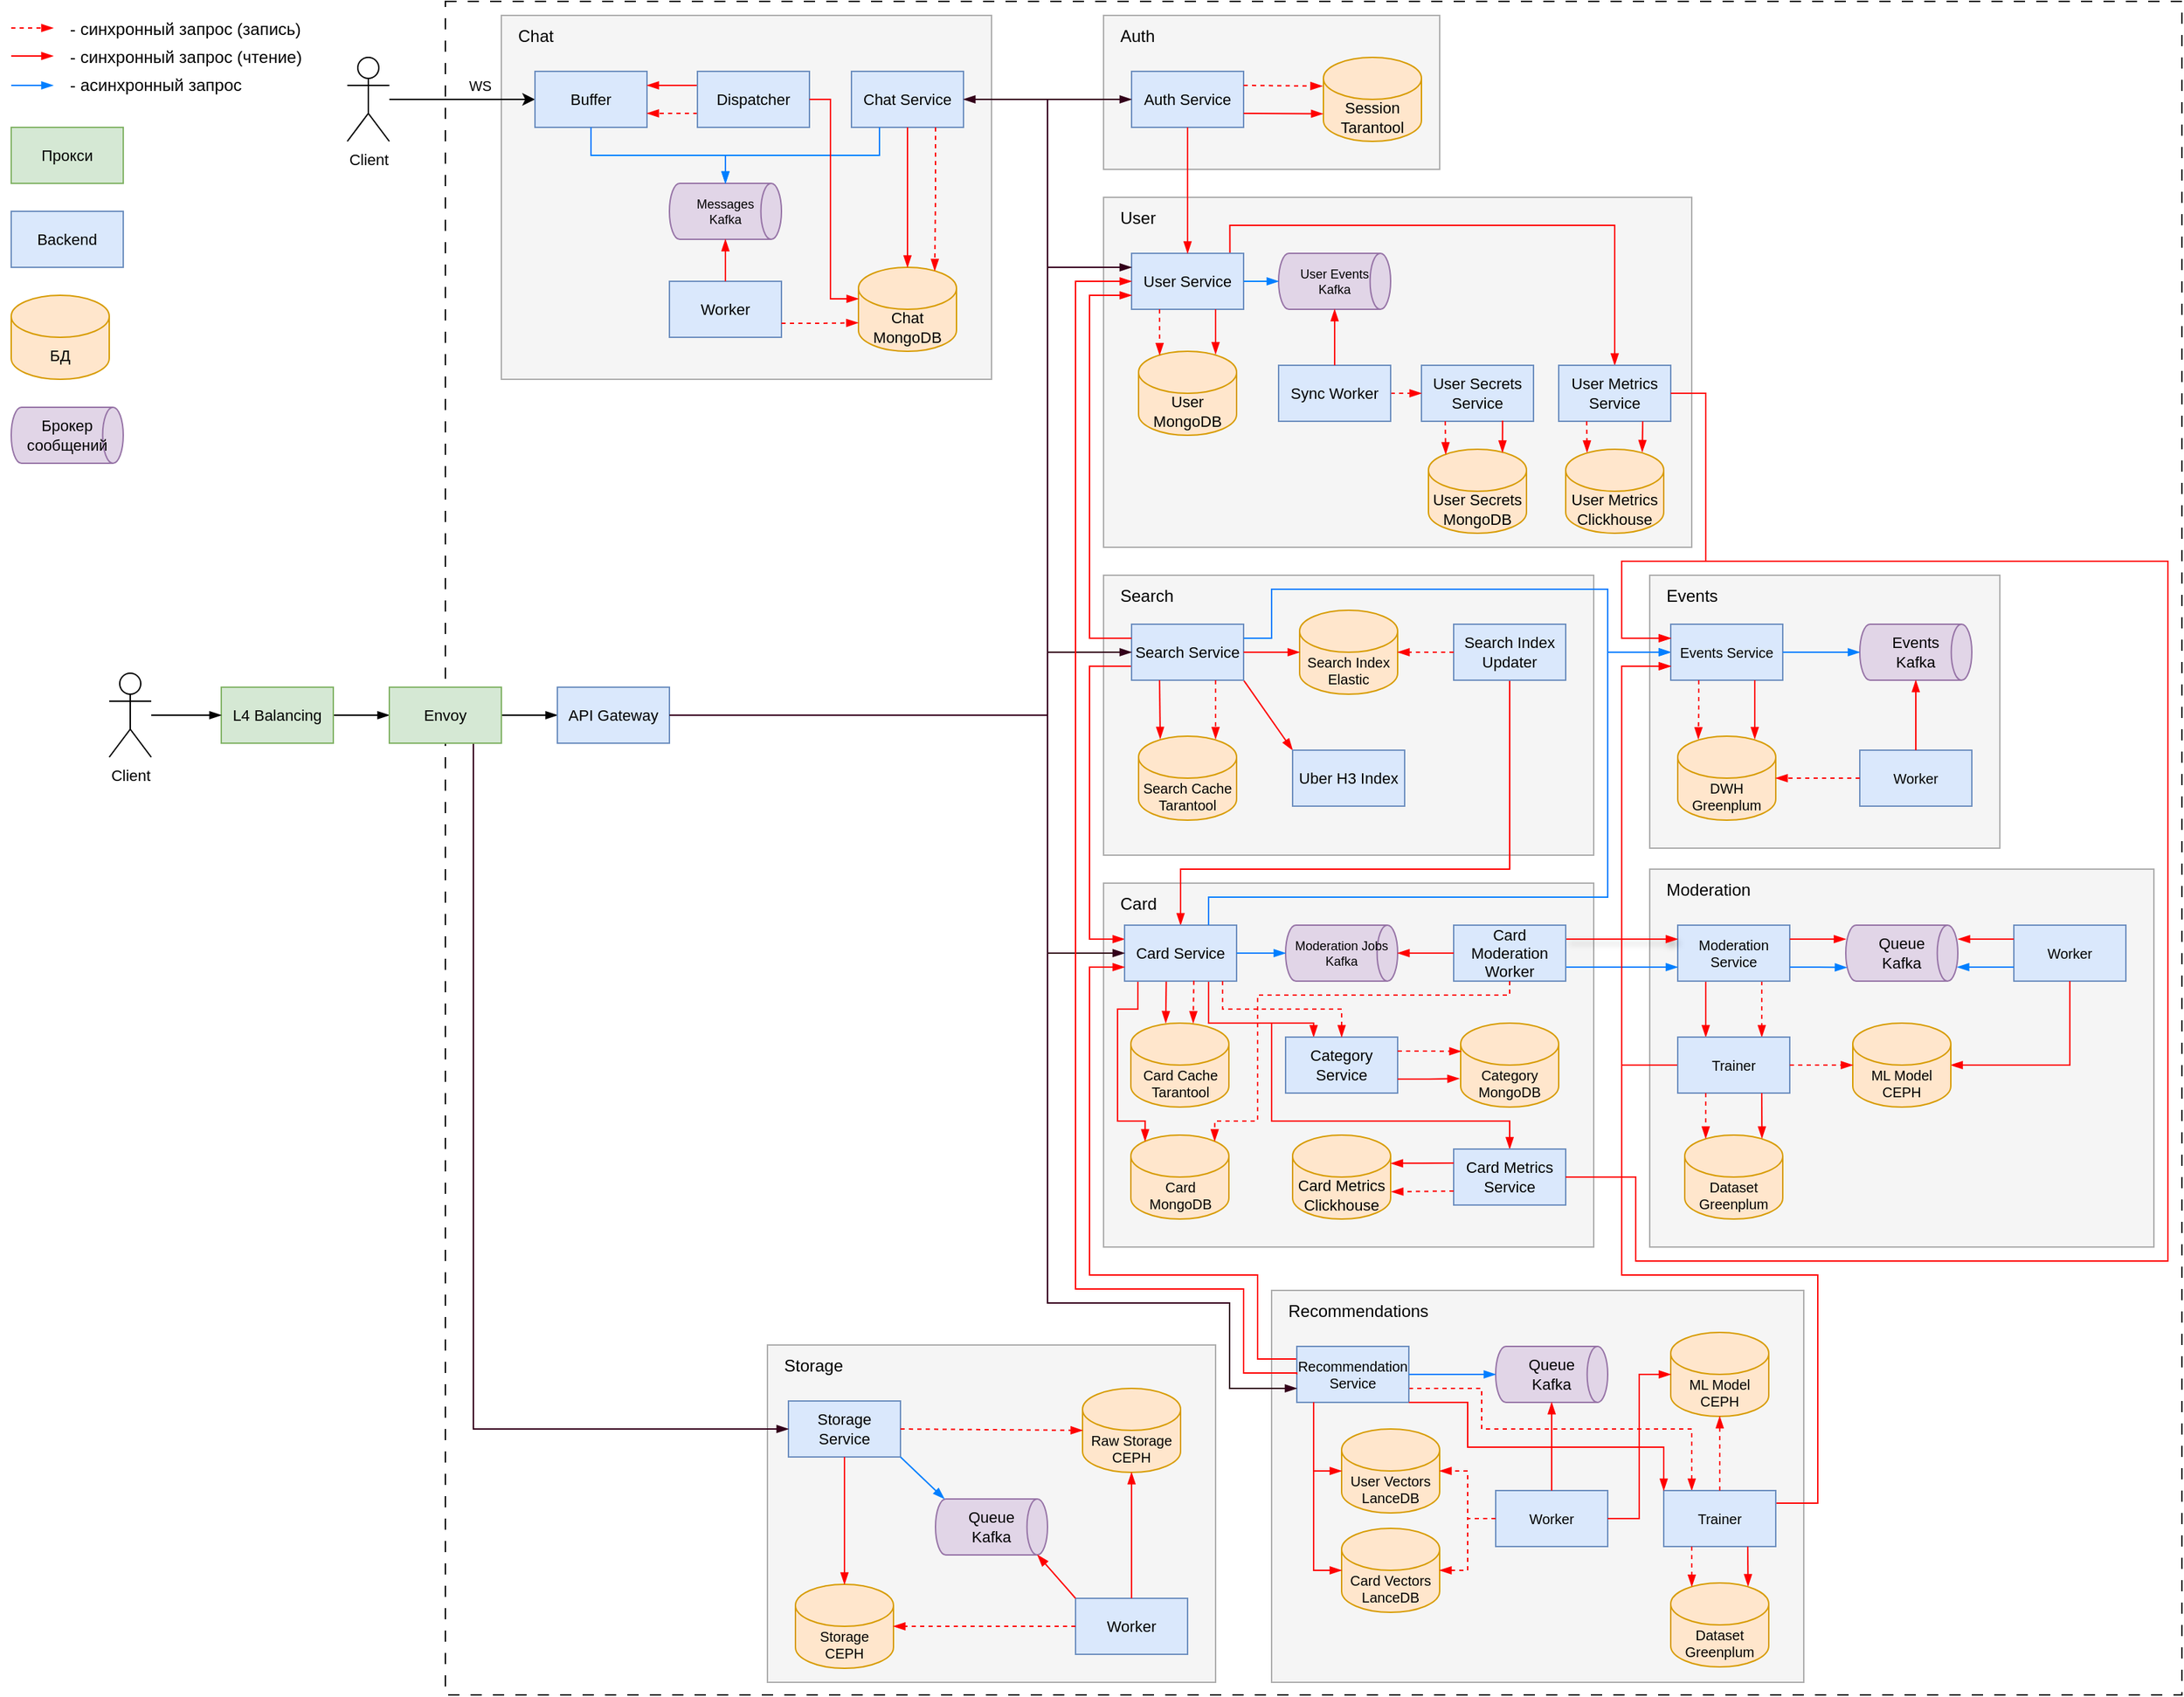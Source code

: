 <mxfile version="26.2.12">
  <diagram name="Page-1" id="VwNy3HDY6yALP9Ne_jM8">
    <mxGraphModel dx="1220" dy="964" grid="1" gridSize="10" guides="1" tooltips="1" connect="1" arrows="1" fold="1" page="0" pageScale="1" pageWidth="827" pageHeight="1169" math="0" shadow="0">
      <root>
        <mxCell id="0" />
        <mxCell id="1" parent="0" />
        <mxCell id="W2RJylJAS3TJcGl9gSC0-41" value="" style="rounded=0;whiteSpace=wrap;html=1;fillColor=#f5f5f5;strokeColor=#ADADAD;fontColor=#333333;" vertex="1" parent="1">
          <mxGeometry x="990" y="400" width="250" height="195" as="geometry" />
        </mxCell>
        <mxCell id="bP8o2C8aqSpeo2GYNB18-254" value="" style="rounded=0;whiteSpace=wrap;html=1;fillColor=none;dashed=1;dashPattern=8 8;movable=0;resizable=0;rotatable=0;deletable=0;editable=0;locked=1;connectable=0;" parent="1" vertex="1">
          <mxGeometry x="130" y="-10" width="1240" height="1210" as="geometry" />
        </mxCell>
        <mxCell id="bP8o2C8aqSpeo2GYNB18-12" style="edgeStyle=orthogonalEdgeStyle;rounded=0;orthogonalLoop=1;jettySize=auto;html=1;exitX=1;exitY=0.5;exitDx=0;exitDy=0;entryX=0;entryY=0.5;entryDx=0;entryDy=0;endArrow=blockThin;endFill=1;" parent="1" source="bP8o2C8aqSpeo2GYNB18-3" target="bP8o2C8aqSpeo2GYNB18-4" edge="1">
          <mxGeometry relative="1" as="geometry" />
        </mxCell>
        <mxCell id="bP8o2C8aqSpeo2GYNB18-3" value="L4 Balancing" style="rounded=0;whiteSpace=wrap;html=1;fillColor=#d5e8d4;strokeColor=#82b366;fontSize=11;" parent="1" vertex="1">
          <mxGeometry x="-30" y="480" width="80" height="40" as="geometry" />
        </mxCell>
        <mxCell id="bP8o2C8aqSpeo2GYNB18-13" style="edgeStyle=orthogonalEdgeStyle;rounded=0;orthogonalLoop=1;jettySize=auto;html=1;exitX=1;exitY=0.5;exitDx=0;exitDy=0;entryX=0;entryY=0.5;entryDx=0;entryDy=0;endArrow=blockThin;endFill=1;" parent="1" source="bP8o2C8aqSpeo2GYNB18-4" target="bP8o2C8aqSpeo2GYNB18-8" edge="1">
          <mxGeometry relative="1" as="geometry" />
        </mxCell>
        <mxCell id="bP8o2C8aqSpeo2GYNB18-8" value="API Gateway" style="rounded=0;whiteSpace=wrap;html=1;fillColor=#dae8fc;strokeColor=#6c8ebf;fontSize=11;" parent="1" vertex="1">
          <mxGeometry x="210" y="480" width="80" height="40" as="geometry" />
        </mxCell>
        <mxCell id="bP8o2C8aqSpeo2GYNB18-10" value="" style="edgeStyle=orthogonalEdgeStyle;rounded=0;orthogonalLoop=1;jettySize=auto;html=1;endArrow=blockThin;endFill=1;" parent="1" source="bP8o2C8aqSpeo2GYNB18-9" target="bP8o2C8aqSpeo2GYNB18-3" edge="1">
          <mxGeometry relative="1" as="geometry" />
        </mxCell>
        <mxCell id="bP8o2C8aqSpeo2GYNB18-9" value="Client" style="shape=umlActor;verticalLabelPosition=bottom;verticalAlign=top;html=1;outlineConnect=0;fontSize=11;" parent="1" vertex="1">
          <mxGeometry x="-110" y="470" width="30" height="60" as="geometry" />
        </mxCell>
        <mxCell id="bP8o2C8aqSpeo2GYNB18-19" value="Прокси" style="rounded=0;whiteSpace=wrap;html=1;fontSize=11;fillColor=#d5e8d4;strokeColor=#82b366;" parent="1" vertex="1">
          <mxGeometry x="-180" y="80" width="80" height="40" as="geometry" />
        </mxCell>
        <mxCell id="bP8o2C8aqSpeo2GYNB18-20" value="Backend" style="rounded=0;whiteSpace=wrap;html=1;fontSize=11;fillColor=#dae8fc;strokeColor=#6c8ebf;" parent="1" vertex="1">
          <mxGeometry x="-180" y="140" width="80" height="40" as="geometry" />
        </mxCell>
        <mxCell id="bP8o2C8aqSpeo2GYNB18-24" value="БД" style="shape=cylinder3;whiteSpace=wrap;html=1;boundedLbl=1;backgroundOutline=1;size=15;fillColor=#ffe6cc;strokeColor=#d79b00;fontSize=11;" parent="1" vertex="1">
          <mxGeometry x="-180" y="200" width="70" height="60" as="geometry" />
        </mxCell>
        <mxCell id="bP8o2C8aqSpeo2GYNB18-26" value="Брокер сообщений" style="strokeWidth=1;html=1;shape=mxgraph.flowchart.direct_data;whiteSpace=wrap;fillColor=#e1d5e7;strokeColor=#9673a6;rotation=0;fontSize=11;" parent="1" vertex="1">
          <mxGeometry x="-180" y="280" width="80" height="40" as="geometry" />
        </mxCell>
        <mxCell id="bP8o2C8aqSpeo2GYNB18-27" value="" style="endArrow=blockThin;html=1;rounded=0;strokeColor=#FF0000;endFill=1;" parent="1" edge="1">
          <mxGeometry width="50" height="50" relative="1" as="geometry">
            <mxPoint x="-180" y="29" as="sourcePoint" />
            <mxPoint x="-150" y="29" as="targetPoint" />
          </mxGeometry>
        </mxCell>
        <mxCell id="bP8o2C8aqSpeo2GYNB18-28" value="" style="endArrow=blockThin;html=1;rounded=0;strokeColor=#007FFF;endFill=1;" parent="1" edge="1">
          <mxGeometry width="50" height="50" relative="1" as="geometry">
            <mxPoint x="-180" y="50" as="sourcePoint" />
            <mxPoint x="-150" y="50" as="targetPoint" />
          </mxGeometry>
        </mxCell>
        <mxCell id="bP8o2C8aqSpeo2GYNB18-29" value="- синхронный запрос (чтение)" style="text;html=1;align=left;verticalAlign=middle;whiteSpace=wrap;rounded=0;" parent="1" vertex="1">
          <mxGeometry x="-140" y="20" width="180" height="20" as="geometry" />
        </mxCell>
        <mxCell id="bP8o2C8aqSpeo2GYNB18-30" value="- асинхронный запрос" style="text;html=1;align=left;verticalAlign=middle;whiteSpace=wrap;rounded=0;" parent="1" vertex="1">
          <mxGeometry x="-140" y="40" width="130" height="20" as="geometry" />
        </mxCell>
        <mxCell id="bP8o2C8aqSpeo2GYNB18-31" value="" style="rounded=0;whiteSpace=wrap;html=1;fillColor=#f5f5f5;strokeColor=#ADADAD;fontColor=#333333;" parent="1" vertex="1">
          <mxGeometry x="720" y="911" width="380" height="280" as="geometry" />
        </mxCell>
        <mxCell id="bP8o2C8aqSpeo2GYNB18-32" value="Recommendations" style="text;html=1;align=left;verticalAlign=middle;whiteSpace=wrap;rounded=0;spacingLeft=10;" parent="1" vertex="1">
          <mxGeometry x="720" y="911" width="120" height="30" as="geometry" />
        </mxCell>
        <mxCell id="bP8o2C8aqSpeo2GYNB18-34" value="" style="rounded=0;whiteSpace=wrap;html=1;fillColor=#f5f5f5;strokeColor=#ADADAD;fontColor=#333333;" parent="1" vertex="1">
          <mxGeometry x="600" y="400" width="350" height="200" as="geometry" />
        </mxCell>
        <mxCell id="bP8o2C8aqSpeo2GYNB18-35" value="Search" style="text;html=1;align=left;verticalAlign=middle;whiteSpace=wrap;rounded=0;spacingLeft=10;" parent="1" vertex="1">
          <mxGeometry x="600" y="400" width="60" height="30" as="geometry" />
        </mxCell>
        <mxCell id="bP8o2C8aqSpeo2GYNB18-36" value="" style="rounded=0;whiteSpace=wrap;html=1;fillColor=#f5f5f5;strokeColor=#ADADAD;fontColor=#333333;" parent="1" vertex="1">
          <mxGeometry x="600" width="240" height="110" as="geometry" />
        </mxCell>
        <mxCell id="bP8o2C8aqSpeo2GYNB18-37" value="Auth" style="text;html=1;align=left;verticalAlign=middle;whiteSpace=wrap;rounded=0;spacingLeft=10;" parent="1" vertex="1">
          <mxGeometry x="600" width="60" height="30" as="geometry" />
        </mxCell>
        <mxCell id="bP8o2C8aqSpeo2GYNB18-40" value="" style="rounded=0;whiteSpace=wrap;html=1;fillColor=#f5f5f5;strokeColor=#ADADAD;fontColor=#333333;" parent="1" vertex="1">
          <mxGeometry x="360" y="950" width="320" height="241" as="geometry" />
        </mxCell>
        <mxCell id="bP8o2C8aqSpeo2GYNB18-41" value="Storage" style="text;html=1;align=left;verticalAlign=middle;whiteSpace=wrap;rounded=0;spacingLeft=10;" parent="1" vertex="1">
          <mxGeometry x="360" y="950" width="60" height="30" as="geometry" />
        </mxCell>
        <mxCell id="bP8o2C8aqSpeo2GYNB18-42" value="" style="rounded=0;whiteSpace=wrap;html=1;fillColor=#f5f5f5;strokeColor=#ADADAD;fontColor=#333333;" parent="1" vertex="1">
          <mxGeometry x="600" y="620" width="350" height="260" as="geometry" />
        </mxCell>
        <mxCell id="bP8o2C8aqSpeo2GYNB18-43" value="Card" style="text;html=1;align=left;verticalAlign=middle;whiteSpace=wrap;rounded=0;spacingLeft=10;" parent="1" vertex="1">
          <mxGeometry x="600" y="620" width="60" height="30" as="geometry" />
        </mxCell>
        <mxCell id="bP8o2C8aqSpeo2GYNB18-44" value="" style="endArrow=blockThin;html=1;rounded=0;strokeColor=#FF0000;endFill=1;dashed=1;" parent="1" edge="1">
          <mxGeometry width="50" height="50" relative="1" as="geometry">
            <mxPoint x="-180" y="9" as="sourcePoint" />
            <mxPoint x="-150" y="9" as="targetPoint" />
          </mxGeometry>
        </mxCell>
        <mxCell id="bP8o2C8aqSpeo2GYNB18-45" value="- синхронный запрос (запись)" style="text;html=1;align=left;verticalAlign=middle;whiteSpace=wrap;rounded=0;" parent="1" vertex="1">
          <mxGeometry x="-140" width="180" height="20" as="geometry" />
        </mxCell>
        <mxCell id="bP8o2C8aqSpeo2GYNB18-46" value="Auth Service" style="rounded=0;whiteSpace=wrap;html=1;fillColor=#dae8fc;strokeColor=#6c8ebf;fontSize=11;" parent="1" vertex="1">
          <mxGeometry x="620" y="40" width="80" height="40" as="geometry" />
        </mxCell>
        <mxCell id="bP8o2C8aqSpeo2GYNB18-47" value="Session&lt;div&gt;Tarantool&lt;/div&gt;" style="shape=cylinder3;whiteSpace=wrap;html=1;boundedLbl=1;backgroundOutline=1;size=15;fillColor=#ffe6cc;strokeColor=#d79b00;fontSize=11;" parent="1" vertex="1">
          <mxGeometry x="757" y="30" width="70" height="60" as="geometry" />
        </mxCell>
        <mxCell id="bP8o2C8aqSpeo2GYNB18-49" value="" style="endArrow=blockThin;html=1;rounded=0;strokeColor=#FF0000;endFill=1;dashed=1;exitX=1;exitY=0.25;exitDx=0;exitDy=0;entryX=-0.011;entryY=0.342;entryDx=0;entryDy=0;entryPerimeter=0;" parent="1" source="bP8o2C8aqSpeo2GYNB18-46" target="bP8o2C8aqSpeo2GYNB18-47" edge="1">
          <mxGeometry width="50" height="50" relative="1" as="geometry">
            <mxPoint x="730" y="100.5" as="sourcePoint" />
            <mxPoint x="770" y="99.5" as="targetPoint" />
          </mxGeometry>
        </mxCell>
        <mxCell id="bP8o2C8aqSpeo2GYNB18-51" value="" style="endArrow=blockThin;html=1;rounded=0;strokeColor=#FF0000;endFill=1;entryX=-0.004;entryY=0.672;entryDx=0;entryDy=0;entryPerimeter=0;exitX=1;exitY=0.75;exitDx=0;exitDy=0;" parent="1" source="bP8o2C8aqSpeo2GYNB18-46" target="bP8o2C8aqSpeo2GYNB18-47" edge="1">
          <mxGeometry width="50" height="50" relative="1" as="geometry">
            <mxPoint x="700" y="68" as="sourcePoint" />
            <mxPoint x="770" y="70" as="targetPoint" />
          </mxGeometry>
        </mxCell>
        <mxCell id="bP8o2C8aqSpeo2GYNB18-60" value="&lt;div&gt;Search Index&lt;/div&gt;Elastic" style="shape=cylinder3;whiteSpace=wrap;html=1;boundedLbl=1;backgroundOutline=1;size=15;fillColor=#ffe6cc;strokeColor=#d79b00;fontSize=10;" parent="1" vertex="1">
          <mxGeometry x="740" y="425" width="70" height="60" as="geometry" />
        </mxCell>
        <mxCell id="bP8o2C8aqSpeo2GYNB18-105" style="rounded=0;orthogonalLoop=1;jettySize=auto;html=1;exitX=1;exitY=1;exitDx=0;exitDy=0;entryX=0;entryY=0;entryDx=0;entryDy=0;endArrow=blockThin;endFill=1;strokeColor=#FF0000;" parent="1" source="bP8o2C8aqSpeo2GYNB18-61" target="bP8o2C8aqSpeo2GYNB18-104" edge="1">
          <mxGeometry relative="1" as="geometry" />
        </mxCell>
        <mxCell id="W2RJylJAS3TJcGl9gSC0-32" style="edgeStyle=orthogonalEdgeStyle;rounded=0;orthogonalLoop=1;jettySize=auto;html=1;exitX=0;exitY=0.75;exitDx=0;exitDy=0;entryX=0;entryY=0.25;entryDx=0;entryDy=0;endArrow=blockThin;endFill=1;strokeColor=#FF0000;" edge="1" parent="1" source="bP8o2C8aqSpeo2GYNB18-61" target="bP8o2C8aqSpeo2GYNB18-101">
          <mxGeometry relative="1" as="geometry">
            <Array as="points">
              <mxPoint x="590" y="465" />
              <mxPoint x="590" y="660" />
            </Array>
          </mxGeometry>
        </mxCell>
        <mxCell id="bP8o2C8aqSpeo2GYNB18-61" value="Search Service" style="rounded=0;whiteSpace=wrap;html=1;fillColor=#dae8fc;strokeColor=#6c8ebf;fontSize=11;glass=0;shadow=0;" parent="1" vertex="1">
          <mxGeometry x="620" y="435" width="80" height="40" as="geometry" />
        </mxCell>
        <mxCell id="bP8o2C8aqSpeo2GYNB18-77" value="Storage Service" style="rounded=0;whiteSpace=wrap;html=1;fontSize=11;fillColor=#dae8fc;strokeColor=#6c8ebf;" parent="1" vertex="1">
          <mxGeometry x="375" y="990" width="80" height="40" as="geometry" />
        </mxCell>
        <mxCell id="bP8o2C8aqSpeo2GYNB18-79" value="&lt;div&gt;Storage&lt;/div&gt;&lt;div&gt;CEPH&lt;/div&gt;" style="shape=cylinder3;whiteSpace=wrap;html=1;boundedLbl=1;backgroundOutline=1;size=15;fillColor=#ffe6cc;strokeColor=#d79b00;fontSize=10;" parent="1" vertex="1">
          <mxGeometry x="380" y="1121" width="70" height="60" as="geometry" />
        </mxCell>
        <mxCell id="bP8o2C8aqSpeo2GYNB18-80" value="Worker" style="rounded=0;whiteSpace=wrap;html=1;fontSize=11;fillColor=#dae8fc;strokeColor=#6c8ebf;" parent="1" vertex="1">
          <mxGeometry x="580" y="1131" width="80" height="40" as="geometry" />
        </mxCell>
        <mxCell id="bP8o2C8aqSpeo2GYNB18-81" value="&lt;div&gt;Raw&amp;nbsp;&lt;span style=&quot;background-color: transparent; color: light-dark(rgb(0, 0, 0), rgb(255, 255, 255));&quot;&gt;Storage&lt;/span&gt;&lt;/div&gt;&lt;div&gt;CEPH&lt;/div&gt;" style="shape=cylinder3;whiteSpace=wrap;html=1;boundedLbl=1;backgroundOutline=1;size=15;fillColor=#ffe6cc;strokeColor=#d79b00;fontSize=10;" parent="1" vertex="1">
          <mxGeometry x="585" y="981" width="70" height="60" as="geometry" />
        </mxCell>
        <mxCell id="bP8o2C8aqSpeo2GYNB18-82" value="Queue&lt;div&gt;Kafka&lt;/div&gt;" style="strokeWidth=1;html=1;shape=mxgraph.flowchart.direct_data;whiteSpace=wrap;fillColor=#e1d5e7;strokeColor=#9673a6;rotation=0;fontSize=11;" parent="1" vertex="1">
          <mxGeometry x="480" y="1060" width="80" height="40" as="geometry" />
        </mxCell>
        <mxCell id="bP8o2C8aqSpeo2GYNB18-83" value="" style="endArrow=blockThin;html=1;rounded=0;strokeColor=#FF0000;endFill=1;dashed=1;exitX=1;exitY=0.5;exitDx=0;exitDy=0;entryX=0;entryY=0.5;entryDx=0;entryDy=0;entryPerimeter=0;" parent="1" source="bP8o2C8aqSpeo2GYNB18-77" target="bP8o2C8aqSpeo2GYNB18-81" edge="1">
          <mxGeometry width="50" height="50" relative="1" as="geometry">
            <mxPoint x="450" y="815" as="sourcePoint" />
            <mxPoint x="455" y="849" as="targetPoint" />
          </mxGeometry>
        </mxCell>
        <mxCell id="bP8o2C8aqSpeo2GYNB18-84" value="" style="endArrow=blockThin;html=1;rounded=0;strokeColor=#FF0000;endFill=1;entryX=0.5;entryY=0;entryDx=0;entryDy=0;entryPerimeter=0;exitX=0.5;exitY=1;exitDx=0;exitDy=0;" parent="1" source="bP8o2C8aqSpeo2GYNB18-77" target="bP8o2C8aqSpeo2GYNB18-79" edge="1">
          <mxGeometry width="50" height="50" relative="1" as="geometry">
            <mxPoint x="410" y="815" as="sourcePoint" />
            <mxPoint x="405" y="849" as="targetPoint" />
          </mxGeometry>
        </mxCell>
        <mxCell id="bP8o2C8aqSpeo2GYNB18-89" value="" style="endArrow=blockThin;html=1;rounded=0;strokeColor=#007FFF;endFill=1;exitX=1;exitY=1;exitDx=0;exitDy=0;entryX=0.08;entryY=0;entryDx=0;entryDy=0;entryPerimeter=0;" parent="1" source="bP8o2C8aqSpeo2GYNB18-77" target="bP8o2C8aqSpeo2GYNB18-82" edge="1">
          <mxGeometry width="50" height="50" relative="1" as="geometry">
            <mxPoint x="465" y="1020" as="sourcePoint" />
            <mxPoint x="522" y="1020" as="targetPoint" />
          </mxGeometry>
        </mxCell>
        <mxCell id="bP8o2C8aqSpeo2GYNB18-92" style="edgeStyle=orthogonalEdgeStyle;rounded=0;orthogonalLoop=1;jettySize=auto;html=1;exitX=0.5;exitY=0;exitDx=0;exitDy=0;entryX=0.5;entryY=1;entryDx=0;entryDy=0;entryPerimeter=0;strokeColor=#FF0000;endArrow=blockThin;endFill=1;" parent="1" source="bP8o2C8aqSpeo2GYNB18-80" target="bP8o2C8aqSpeo2GYNB18-81" edge="1">
          <mxGeometry relative="1" as="geometry" />
        </mxCell>
        <mxCell id="bP8o2C8aqSpeo2GYNB18-93" style="rounded=0;orthogonalLoop=1;jettySize=auto;html=1;exitX=0;exitY=0;exitDx=0;exitDy=0;entryX=0.91;entryY=1;entryDx=0;entryDy=0;entryPerimeter=0;strokeColor=#FF0000;endArrow=blockThin;endFill=1;" parent="1" source="bP8o2C8aqSpeo2GYNB18-80" target="bP8o2C8aqSpeo2GYNB18-82" edge="1">
          <mxGeometry relative="1" as="geometry" />
        </mxCell>
        <mxCell id="bP8o2C8aqSpeo2GYNB18-94" style="edgeStyle=orthogonalEdgeStyle;rounded=0;orthogonalLoop=1;jettySize=auto;html=1;exitX=0;exitY=0.5;exitDx=0;exitDy=0;entryX=1;entryY=0.5;entryDx=0;entryDy=0;entryPerimeter=0;strokeColor=#FF0000;endArrow=blockThin;endFill=1;dashed=1;" parent="1" source="bP8o2C8aqSpeo2GYNB18-80" target="bP8o2C8aqSpeo2GYNB18-79" edge="1">
          <mxGeometry relative="1" as="geometry" />
        </mxCell>
        <mxCell id="bP8o2C8aqSpeo2GYNB18-95" value="&lt;div&gt;Search Cache&lt;/div&gt;&lt;div&gt;Tarantool&lt;/div&gt;" style="shape=cylinder3;whiteSpace=wrap;html=1;boundedLbl=1;backgroundOutline=1;size=15;fillColor=#ffe6cc;strokeColor=#d79b00;fontSize=10;" parent="1" vertex="1">
          <mxGeometry x="625" y="515" width="70" height="60" as="geometry" />
        </mxCell>
        <mxCell id="bP8o2C8aqSpeo2GYNB18-102" style="edgeStyle=orthogonalEdgeStyle;rounded=0;orthogonalLoop=1;jettySize=auto;html=1;exitX=0.5;exitY=1;exitDx=0;exitDy=0;entryX=0.5;entryY=0;entryDx=0;entryDy=0;strokeColor=#FF0000;endArrow=blockThin;endFill=1;flowAnimation=0;" parent="1" source="bP8o2C8aqSpeo2GYNB18-96" target="bP8o2C8aqSpeo2GYNB18-101" edge="1">
          <mxGeometry relative="1" as="geometry">
            <Array as="points">
              <mxPoint x="890" y="610" />
              <mxPoint x="655" y="610" />
            </Array>
          </mxGeometry>
        </mxCell>
        <mxCell id="bP8o2C8aqSpeo2GYNB18-96" value="Search&amp;nbsp;&lt;span style=&quot;background-color: transparent; color: light-dark(rgb(0, 0, 0), rgb(255, 255, 255));&quot;&gt;Index Updater&lt;/span&gt;" style="rounded=0;whiteSpace=wrap;html=1;fillColor=#dae8fc;strokeColor=#6c8ebf;fontSize=11;" parent="1" vertex="1">
          <mxGeometry x="850" y="435" width="80" height="40" as="geometry" />
        </mxCell>
        <mxCell id="bP8o2C8aqSpeo2GYNB18-98" value="" style="endArrow=blockThin;html=1;rounded=0;strokeColor=#FF0000;endFill=1;exitX=1;exitY=0.5;exitDx=0;exitDy=0;entryX=0;entryY=0.5;entryDx=0;entryDy=0;entryPerimeter=0;" parent="1" source="bP8o2C8aqSpeo2GYNB18-61" target="bP8o2C8aqSpeo2GYNB18-60" edge="1">
          <mxGeometry width="50" height="50" relative="1" as="geometry">
            <mxPoint x="710" y="260" as="sourcePoint" />
            <mxPoint x="750" y="259" as="targetPoint" />
          </mxGeometry>
        </mxCell>
        <mxCell id="bP8o2C8aqSpeo2GYNB18-99" value="" style="endArrow=blockThin;html=1;rounded=0;strokeColor=#FF0000;endFill=1;dashed=1;entryX=1;entryY=0.5;entryDx=0;entryDy=0;exitX=0;exitY=0.5;exitDx=0;exitDy=0;entryPerimeter=0;flowAnimation=0;shadow=0;" parent="1" source="bP8o2C8aqSpeo2GYNB18-96" target="bP8o2C8aqSpeo2GYNB18-60" edge="1">
          <mxGeometry width="50" height="50" relative="1" as="geometry">
            <mxPoint x="810" y="269" as="sourcePoint" />
            <mxPoint x="810" y="300" as="targetPoint" />
          </mxGeometry>
        </mxCell>
        <mxCell id="bP8o2C8aqSpeo2GYNB18-100" value="" style="endArrow=blockThin;html=1;rounded=0;strokeColor=#FF0000;endFill=1;exitX=0.75;exitY=1;exitDx=0;exitDy=0;dashed=1;" parent="1" source="bP8o2C8aqSpeo2GYNB18-61" edge="1">
          <mxGeometry width="50" height="50" relative="1" as="geometry">
            <mxPoint x="710" y="260" as="sourcePoint" />
            <mxPoint x="680" y="517" as="targetPoint" />
          </mxGeometry>
        </mxCell>
        <mxCell id="bP8o2C8aqSpeo2GYNB18-238" style="edgeStyle=orthogonalEdgeStyle;rounded=0;orthogonalLoop=1;jettySize=auto;html=1;exitX=0.75;exitY=1;exitDx=0;exitDy=0;entryX=0.25;entryY=0;entryDx=0;entryDy=0;endArrow=blockThin;endFill=1;strokeColor=#FF0000;" parent="1" source="bP8o2C8aqSpeo2GYNB18-101" target="bP8o2C8aqSpeo2GYNB18-229" edge="1">
          <mxGeometry relative="1" as="geometry">
            <Array as="points">
              <mxPoint x="675" y="720" />
              <mxPoint x="750" y="720" />
            </Array>
          </mxGeometry>
        </mxCell>
        <mxCell id="-x_vAjzOWQw0wufuWybN-1" style="edgeStyle=orthogonalEdgeStyle;rounded=0;orthogonalLoop=1;jettySize=auto;html=1;entryX=0.5;entryY=0;entryDx=0;entryDy=0;strokeColor=#FF0000;endArrow=blockThin;endFill=1;" parent="1" target="bP8o2C8aqSpeo2GYNB18-154" edge="1">
          <mxGeometry relative="1" as="geometry">
            <mxPoint x="720" y="720" as="sourcePoint" />
            <Array as="points">
              <mxPoint x="720" y="790" />
              <mxPoint x="890" y="790" />
            </Array>
          </mxGeometry>
        </mxCell>
        <mxCell id="bP8o2C8aqSpeo2GYNB18-101" value="Card Service" style="rounded=0;whiteSpace=wrap;html=1;fillColor=#dae8fc;strokeColor=#6c8ebf;fontSize=11;" parent="1" vertex="1">
          <mxGeometry x="615" y="650" width="80" height="40" as="geometry" />
        </mxCell>
        <mxCell id="bP8o2C8aqSpeo2GYNB18-104" value="Uber H3 Index" style="rounded=0;whiteSpace=wrap;html=1;fillColor=#dae8fc;strokeColor=#6c8ebf;fontSize=11;" parent="1" vertex="1">
          <mxGeometry x="735" y="525" width="80" height="40" as="geometry" />
        </mxCell>
        <mxCell id="bP8o2C8aqSpeo2GYNB18-106" value="&lt;div&gt;Card&lt;/div&gt;&lt;div&gt;MongoDB&lt;/div&gt;" style="shape=cylinder3;whiteSpace=wrap;html=1;boundedLbl=1;backgroundOutline=1;size=15;fillColor=#ffe6cc;strokeColor=#d79b00;fontSize=10;" parent="1" vertex="1">
          <mxGeometry x="619.5" y="800" width="70" height="60" as="geometry" />
        </mxCell>
        <mxCell id="bP8o2C8aqSpeo2GYNB18-108" value="&lt;div&gt;Card Cache&lt;/div&gt;&lt;div&gt;Tarantool&lt;/div&gt;" style="shape=cylinder3;whiteSpace=wrap;html=1;boundedLbl=1;backgroundOutline=1;size=15;fillColor=#ffe6cc;strokeColor=#d79b00;fontSize=10;" parent="1" vertex="1">
          <mxGeometry x="619.5" y="720" width="70" height="60" as="geometry" />
        </mxCell>
        <mxCell id="bP8o2C8aqSpeo2GYNB18-115" value="" style="rounded=0;whiteSpace=wrap;html=1;fillColor=#f5f5f5;strokeColor=#ADADAD;fontColor=#333333;" parent="1" vertex="1">
          <mxGeometry x="990" y="610" width="360" height="270" as="geometry" />
        </mxCell>
        <mxCell id="bP8o2C8aqSpeo2GYNB18-116" value="Moderation" style="text;html=1;align=left;verticalAlign=middle;whiteSpace=wrap;rounded=0;spacingLeft=10;" parent="1" vertex="1">
          <mxGeometry x="990" y="610" width="70" height="30" as="geometry" />
        </mxCell>
        <mxCell id="W2RJylJAS3TJcGl9gSC0-64" style="edgeStyle=orthogonalEdgeStyle;rounded=0;orthogonalLoop=1;jettySize=auto;html=1;exitX=0.75;exitY=1;exitDx=0;exitDy=0;entryX=0.75;entryY=0;entryDx=0;entryDy=0;endArrow=blockThin;endFill=1;dashed=1;strokeColor=#FF0000;" edge="1" parent="1" source="bP8o2C8aqSpeo2GYNB18-117" target="W2RJylJAS3TJcGl9gSC0-55">
          <mxGeometry relative="1" as="geometry" />
        </mxCell>
        <mxCell id="W2RJylJAS3TJcGl9gSC0-65" style="edgeStyle=orthogonalEdgeStyle;rounded=0;orthogonalLoop=1;jettySize=auto;html=1;exitX=0.25;exitY=1;exitDx=0;exitDy=0;entryX=0.25;entryY=0;entryDx=0;entryDy=0;endArrow=blockThin;endFill=1;strokeColor=#FF0000;" edge="1" parent="1" source="bP8o2C8aqSpeo2GYNB18-117" target="W2RJylJAS3TJcGl9gSC0-55">
          <mxGeometry relative="1" as="geometry" />
        </mxCell>
        <mxCell id="bP8o2C8aqSpeo2GYNB18-117" value="Moderation Service" style="rounded=0;whiteSpace=wrap;html=1;fillColor=#dae8fc;strokeColor=#6c8ebf;fontSize=10;" parent="1" vertex="1">
          <mxGeometry x="1010" y="650" width="80" height="40" as="geometry" />
        </mxCell>
        <mxCell id="bP8o2C8aqSpeo2GYNB18-124" value="Queue&lt;div&gt;Kafka&lt;/div&gt;" style="strokeWidth=1;html=1;shape=mxgraph.flowchart.direct_data;whiteSpace=wrap;fillColor=#e1d5e7;strokeColor=#9673a6;rotation=0;fontSize=11;" parent="1" vertex="1">
          <mxGeometry x="1130" y="650" width="80" height="40" as="geometry" />
        </mxCell>
        <mxCell id="bP8o2C8aqSpeo2GYNB18-126" value="Worker" style="rounded=0;whiteSpace=wrap;html=1;fillColor=#dae8fc;strokeColor=#6c8ebf;fontSize=10;" parent="1" vertex="1">
          <mxGeometry x="1250" y="650" width="80" height="40" as="geometry" />
        </mxCell>
        <mxCell id="bP8o2C8aqSpeo2GYNB18-133" style="edgeStyle=orthogonalEdgeStyle;rounded=0;orthogonalLoop=1;jettySize=auto;html=1;exitX=0.5;exitY=1;exitDx=0;exitDy=0;endArrow=blockThin;endFill=1;strokeColor=#FF0000;entryX=1;entryY=0.5;entryDx=0;entryDy=0;entryPerimeter=0;" parent="1" source="bP8o2C8aqSpeo2GYNB18-126" target="W2RJylJAS3TJcGl9gSC0-53" edge="1">
          <mxGeometry relative="1" as="geometry">
            <mxPoint x="1100" y="690" as="sourcePoint" />
            <mxPoint x="1090" y="750" as="targetPoint" />
          </mxGeometry>
        </mxCell>
        <mxCell id="bP8o2C8aqSpeo2GYNB18-244" style="edgeStyle=orthogonalEdgeStyle;rounded=0;orthogonalLoop=1;jettySize=auto;html=1;exitX=1;exitY=0.25;exitDx=0;exitDy=0;entryX=0;entryY=0.25;entryDx=0;entryDy=0;strokeColor=#FF0000;endArrow=blockThin;endFill=1;shadow=1;jumpStyle=none;flowAnimation=0;" parent="1" source="bP8o2C8aqSpeo2GYNB18-134" target="bP8o2C8aqSpeo2GYNB18-117" edge="1">
          <mxGeometry relative="1" as="geometry">
            <Array as="points">
              <mxPoint x="970" y="660" />
              <mxPoint x="970" y="660" />
            </Array>
          </mxGeometry>
        </mxCell>
        <mxCell id="bP8o2C8aqSpeo2GYNB18-245" style="edgeStyle=orthogonalEdgeStyle;rounded=0;orthogonalLoop=1;jettySize=auto;html=1;exitX=1;exitY=0.75;exitDx=0;exitDy=0;entryX=0;entryY=0.75;entryDx=0;entryDy=0;strokeColor=#007FFF;endArrow=blockThin;endFill=1;" parent="1" source="bP8o2C8aqSpeo2GYNB18-134" target="bP8o2C8aqSpeo2GYNB18-117" edge="1">
          <mxGeometry relative="1" as="geometry">
            <Array as="points">
              <mxPoint x="970" y="680" />
              <mxPoint x="970" y="680" />
            </Array>
          </mxGeometry>
        </mxCell>
        <mxCell id="bP8o2C8aqSpeo2GYNB18-134" value="Card Moderation Worker" style="rounded=0;whiteSpace=wrap;html=1;fillColor=#dae8fc;strokeColor=#6c8ebf;fontSize=11;" parent="1" vertex="1">
          <mxGeometry x="850" y="650" width="80" height="40" as="geometry" />
        </mxCell>
        <mxCell id="bP8o2C8aqSpeo2GYNB18-154" value="Card Metrics Service" style="rounded=0;whiteSpace=wrap;html=1;fillColor=#dae8fc;strokeColor=#6c8ebf;fontSize=11;" parent="1" vertex="1">
          <mxGeometry x="850" y="810" width="80" height="40" as="geometry" />
        </mxCell>
        <mxCell id="bP8o2C8aqSpeo2GYNB18-155" value="Card Metrics&lt;div&gt;Clickhouse&lt;/div&gt;" style="shape=cylinder3;whiteSpace=wrap;html=1;boundedLbl=1;backgroundOutline=1;size=15;fillColor=#ffe6cc;strokeColor=#d79b00;fontSize=11;" parent="1" vertex="1">
          <mxGeometry x="735" y="800" width="70" height="60" as="geometry" />
        </mxCell>
        <mxCell id="W2RJylJAS3TJcGl9gSC0-86" style="edgeStyle=orthogonalEdgeStyle;rounded=0;orthogonalLoop=1;jettySize=auto;html=1;exitX=0;exitY=0.25;exitDx=0;exitDy=0;entryX=0;entryY=0.75;entryDx=0;entryDy=0;endArrow=blockThin;endFill=1;strokeColor=#FF0000;" edge="1" parent="1" source="bP8o2C8aqSpeo2GYNB18-161" target="bP8o2C8aqSpeo2GYNB18-101">
          <mxGeometry relative="1" as="geometry">
            <Array as="points">
              <mxPoint x="710" y="960" />
              <mxPoint x="710" y="900" />
              <mxPoint x="590" y="900" />
              <mxPoint x="590" y="680" />
            </Array>
          </mxGeometry>
        </mxCell>
        <mxCell id="W2RJylJAS3TJcGl9gSC0-90" style="edgeStyle=orthogonalEdgeStyle;rounded=0;orthogonalLoop=1;jettySize=auto;html=1;exitX=1;exitY=0.75;exitDx=0;exitDy=0;entryX=0.25;entryY=0;entryDx=0;entryDy=0;strokeColor=#FF0000;endArrow=blockThin;endFill=1;dashed=1;" edge="1" parent="1" source="bP8o2C8aqSpeo2GYNB18-161" target="W2RJylJAS3TJcGl9gSC0-69">
          <mxGeometry relative="1" as="geometry">
            <Array as="points">
              <mxPoint x="870" y="981" />
              <mxPoint x="870" y="1010" />
              <mxPoint x="1020" y="1010" />
            </Array>
          </mxGeometry>
        </mxCell>
        <mxCell id="bP8o2C8aqSpeo2GYNB18-161" value="Recommendation Service" style="rounded=0;whiteSpace=wrap;html=1;fillColor=#dae8fc;strokeColor=#6c8ebf;fontSize=10;" parent="1" vertex="1">
          <mxGeometry x="738" y="951" width="80" height="40" as="geometry" />
        </mxCell>
        <mxCell id="bP8o2C8aqSpeo2GYNB18-162" value="Queue&lt;div&gt;Kafka&lt;/div&gt;" style="strokeWidth=1;html=1;shape=mxgraph.flowchart.direct_data;whiteSpace=wrap;fillColor=#e1d5e7;strokeColor=#9673a6;rotation=0;fontSize=11;" parent="1" vertex="1">
          <mxGeometry x="880" y="951" width="80" height="40" as="geometry" />
        </mxCell>
        <mxCell id="bP8o2C8aqSpeo2GYNB18-163" value="Worker" style="rounded=0;whiteSpace=wrap;html=1;fillColor=#dae8fc;strokeColor=#6c8ebf;fontSize=10;" parent="1" vertex="1">
          <mxGeometry x="880" y="1054" width="80" height="40" as="geometry" />
        </mxCell>
        <mxCell id="bP8o2C8aqSpeo2GYNB18-165" value="User Vectors&lt;div&gt;LanceDB&lt;/div&gt;" style="shape=cylinder3;whiteSpace=wrap;html=1;boundedLbl=1;backgroundOutline=1;size=15;fillColor=#ffe6cc;strokeColor=#d79b00;fontSize=10;" parent="1" vertex="1">
          <mxGeometry x="770" y="1010" width="70" height="60" as="geometry" />
        </mxCell>
        <mxCell id="bP8o2C8aqSpeo2GYNB18-190" value="" style="rounded=0;whiteSpace=wrap;html=1;fillColor=#f5f5f5;strokeColor=#ADADAD;fontColor=#333333;" parent="1" vertex="1">
          <mxGeometry x="600" y="130" width="420" height="250" as="geometry" />
        </mxCell>
        <mxCell id="bP8o2C8aqSpeo2GYNB18-191" value="User" style="text;html=1;align=left;verticalAlign=middle;whiteSpace=wrap;rounded=0;spacingLeft=10;" parent="1" vertex="1">
          <mxGeometry x="600" y="130" width="60" height="30" as="geometry" />
        </mxCell>
        <mxCell id="W2RJylJAS3TJcGl9gSC0-10" style="edgeStyle=orthogonalEdgeStyle;rounded=0;orthogonalLoop=1;jettySize=auto;html=1;exitX=0.878;exitY=-0.011;exitDx=0;exitDy=0;entryX=0.5;entryY=0;entryDx=0;entryDy=0;endArrow=blockThin;endFill=1;strokeColor=#FF0000;exitPerimeter=0;" edge="1" parent="1" source="bP8o2C8aqSpeo2GYNB18-192" target="bP8o2C8aqSpeo2GYNB18-194">
          <mxGeometry relative="1" as="geometry">
            <Array as="points">
              <mxPoint x="690" y="150" />
              <mxPoint x="965" y="150" />
            </Array>
          </mxGeometry>
        </mxCell>
        <mxCell id="bP8o2C8aqSpeo2GYNB18-192" value="User Service" style="rounded=0;whiteSpace=wrap;html=1;fillColor=#dae8fc;strokeColor=#6c8ebf;fontSize=11;" parent="1" vertex="1">
          <mxGeometry x="620" y="170" width="80" height="40" as="geometry" />
        </mxCell>
        <mxCell id="bP8o2C8aqSpeo2GYNB18-193" value="User&lt;div&gt;MongoDB&lt;/div&gt;" style="shape=cylinder3;whiteSpace=wrap;html=1;boundedLbl=1;backgroundOutline=1;size=15;fillColor=#ffe6cc;strokeColor=#d79b00;fontSize=11;" parent="1" vertex="1">
          <mxGeometry x="625" y="240" width="70" height="60" as="geometry" />
        </mxCell>
        <mxCell id="bP8o2C8aqSpeo2GYNB18-194" value="User Metrics Service" style="rounded=0;whiteSpace=wrap;html=1;fillColor=#dae8fc;strokeColor=#6c8ebf;fontSize=11;" parent="1" vertex="1">
          <mxGeometry x="925" y="250" width="80" height="40" as="geometry" />
        </mxCell>
        <mxCell id="bP8o2C8aqSpeo2GYNB18-195" value="User Metrics&lt;div&gt;Clickhouse&lt;/div&gt;" style="shape=cylinder3;whiteSpace=wrap;html=1;boundedLbl=1;backgroundOutline=1;size=15;fillColor=#ffe6cc;strokeColor=#d79b00;fontSize=11;" parent="1" vertex="1">
          <mxGeometry x="930" y="310" width="70" height="60" as="geometry" />
        </mxCell>
        <mxCell id="bP8o2C8aqSpeo2GYNB18-196" value="User Secrets&lt;div&gt;Service&lt;/div&gt;" style="rounded=0;whiteSpace=wrap;html=1;fillColor=#dae8fc;strokeColor=#6c8ebf;fontSize=11;" parent="1" vertex="1">
          <mxGeometry x="827" y="250" width="80" height="40" as="geometry" />
        </mxCell>
        <mxCell id="bP8o2C8aqSpeo2GYNB18-197" value="&lt;div&gt;User Secrets&lt;/div&gt;MongoDB" style="shape=cylinder3;whiteSpace=wrap;html=1;boundedLbl=1;backgroundOutline=1;size=15;fillColor=#ffe6cc;strokeColor=#d79b00;fontSize=11;" parent="1" vertex="1">
          <mxGeometry x="832" y="310" width="70" height="60" as="geometry" />
        </mxCell>
        <mxCell id="bP8o2C8aqSpeo2GYNB18-205" style="edgeStyle=orthogonalEdgeStyle;rounded=0;orthogonalLoop=1;jettySize=auto;html=1;exitX=0.5;exitY=1;exitDx=0;exitDy=0;entryX=0.5;entryY=0;entryDx=0;entryDy=0;endArrow=blockThin;endFill=1;strokeColor=#FF0000;" parent="1" source="bP8o2C8aqSpeo2GYNB18-46" target="bP8o2C8aqSpeo2GYNB18-192" edge="1">
          <mxGeometry relative="1" as="geometry" />
        </mxCell>
        <mxCell id="bP8o2C8aqSpeo2GYNB18-209" style="edgeStyle=orthogonalEdgeStyle;rounded=0;orthogonalLoop=1;jettySize=auto;html=1;entryX=0.176;entryY=0.058;entryDx=0;entryDy=0;entryPerimeter=0;endArrow=blockThin;endFill=1;dashed=1;strokeColor=#FF0000;" parent="1" target="bP8o2C8aqSpeo2GYNB18-197" edge="1">
          <mxGeometry relative="1" as="geometry">
            <mxPoint x="844" y="290" as="sourcePoint" />
          </mxGeometry>
        </mxCell>
        <mxCell id="bP8o2C8aqSpeo2GYNB18-207" style="edgeStyle=orthogonalEdgeStyle;rounded=0;orthogonalLoop=1;jettySize=auto;html=1;exitX=0.724;exitY=0.987;exitDx=0;exitDy=0;entryX=0.755;entryY=0.038;entryDx=0;entryDy=0;entryPerimeter=0;endArrow=blockThin;endFill=1;strokeColor=#FF0000;exitPerimeter=0;" parent="1" source="bP8o2C8aqSpeo2GYNB18-196" target="bP8o2C8aqSpeo2GYNB18-197" edge="1">
          <mxGeometry relative="1" as="geometry" />
        </mxCell>
        <mxCell id="bP8o2C8aqSpeo2GYNB18-210" style="edgeStyle=orthogonalEdgeStyle;rounded=0;orthogonalLoop=1;jettySize=auto;html=1;exitX=0.75;exitY=1;exitDx=0;exitDy=0;entryX=0.781;entryY=0.032;entryDx=0;entryDy=0;entryPerimeter=0;endArrow=blockThin;endFill=1;strokeColor=#FF0000;" parent="1" source="bP8o2C8aqSpeo2GYNB18-194" target="bP8o2C8aqSpeo2GYNB18-195" edge="1">
          <mxGeometry relative="1" as="geometry" />
        </mxCell>
        <mxCell id="bP8o2C8aqSpeo2GYNB18-211" style="edgeStyle=orthogonalEdgeStyle;rounded=0;orthogonalLoop=1;jettySize=auto;html=1;exitX=0.25;exitY=1;exitDx=0;exitDy=0;entryX=0.218;entryY=0.037;entryDx=0;entryDy=0;entryPerimeter=0;endArrow=blockThin;endFill=1;strokeColor=#FF0000;dashed=1;" parent="1" source="bP8o2C8aqSpeo2GYNB18-194" target="bP8o2C8aqSpeo2GYNB18-195" edge="1">
          <mxGeometry relative="1" as="geometry" />
        </mxCell>
        <mxCell id="bP8o2C8aqSpeo2GYNB18-214" style="edgeStyle=orthogonalEdgeStyle;rounded=0;orthogonalLoop=1;jettySize=auto;html=1;exitX=0.75;exitY=0;exitDx=0;exitDy=0;strokeColor=#007FFF;endArrow=blockThin;endFill=1;entryX=0;entryY=0.5;entryDx=0;entryDy=0;" parent="1" source="bP8o2C8aqSpeo2GYNB18-101" target="W2RJylJAS3TJcGl9gSC0-44" edge="1">
          <mxGeometry relative="1" as="geometry">
            <Array as="points">
              <mxPoint x="675" y="630" />
              <mxPoint x="960" y="630" />
              <mxPoint x="960" y="455" />
            </Array>
          </mxGeometry>
        </mxCell>
        <mxCell id="bP8o2C8aqSpeo2GYNB18-216" style="edgeStyle=orthogonalEdgeStyle;rounded=0;orthogonalLoop=1;jettySize=auto;html=1;exitX=1;exitY=0.25;exitDx=0;exitDy=0;entryX=0;entryY=0.5;entryDx=0;entryDy=0;strokeColor=#007FFF;endArrow=blockThin;endFill=1;" parent="1" source="bP8o2C8aqSpeo2GYNB18-61" target="W2RJylJAS3TJcGl9gSC0-44" edge="1">
          <mxGeometry relative="1" as="geometry">
            <Array as="points">
              <mxPoint x="720" y="445" />
              <mxPoint x="720" y="410" />
              <mxPoint x="960" y="410" />
              <mxPoint x="960" y="455" />
            </Array>
          </mxGeometry>
        </mxCell>
        <mxCell id="bP8o2C8aqSpeo2GYNB18-217" value="" style="rounded=0;whiteSpace=wrap;html=1;fillColor=#f5f5f5;strokeColor=#ADADAD;fontColor=#333333;" parent="1" vertex="1">
          <mxGeometry x="170" width="350" height="260" as="geometry" />
        </mxCell>
        <mxCell id="bP8o2C8aqSpeo2GYNB18-218" value="Chat" style="text;html=1;align=left;verticalAlign=middle;whiteSpace=wrap;rounded=0;spacingLeft=10;" parent="1" vertex="1">
          <mxGeometry x="170" width="60" height="30" as="geometry" />
        </mxCell>
        <mxCell id="bP8o2C8aqSpeo2GYNB18-221" value="Chat Service" style="rounded=0;whiteSpace=wrap;html=1;fillColor=#dae8fc;strokeColor=#6c8ebf;fontSize=11;" parent="1" vertex="1">
          <mxGeometry x="420" y="40" width="80" height="40" as="geometry" />
        </mxCell>
        <mxCell id="bP8o2C8aqSpeo2GYNB18-223" value="Chat&lt;div&gt;MongoDB&lt;/div&gt;" style="shape=cylinder3;whiteSpace=wrap;html=1;boundedLbl=1;backgroundOutline=1;size=15;fillColor=#ffe6cc;strokeColor=#d79b00;fontSize=11;" parent="1" vertex="1">
          <mxGeometry x="425" y="180" width="70" height="60" as="geometry" />
        </mxCell>
        <mxCell id="bP8o2C8aqSpeo2GYNB18-229" value="Category Service" style="rounded=0;whiteSpace=wrap;html=1;fillColor=#dae8fc;strokeColor=#6c8ebf;fontSize=11;" parent="1" vertex="1">
          <mxGeometry x="730" y="730" width="80" height="40" as="geometry" />
        </mxCell>
        <mxCell id="bP8o2C8aqSpeo2GYNB18-230" value="&lt;div&gt;Category&lt;/div&gt;&lt;div&gt;MongoDB&lt;/div&gt;" style="shape=cylinder3;whiteSpace=wrap;html=1;boundedLbl=1;backgroundOutline=1;size=15;fillColor=#ffe6cc;strokeColor=#d79b00;fontSize=10;" parent="1" vertex="1">
          <mxGeometry x="855" y="720" width="70" height="60" as="geometry" />
        </mxCell>
        <mxCell id="bP8o2C8aqSpeo2GYNB18-233" style="edgeStyle=orthogonalEdgeStyle;rounded=0;orthogonalLoop=1;jettySize=auto;html=1;exitX=0.618;exitY=0.995;exitDx=0;exitDy=0;strokeColor=#FF0000;endArrow=blockThin;endFill=1;dashed=1;exitPerimeter=0;" parent="1" source="bP8o2C8aqSpeo2GYNB18-101" edge="1">
          <mxGeometry relative="1" as="geometry">
            <mxPoint x="664" y="720" as="targetPoint" />
          </mxGeometry>
        </mxCell>
        <mxCell id="bP8o2C8aqSpeo2GYNB18-234" style="edgeStyle=orthogonalEdgeStyle;rounded=0;orthogonalLoop=1;jettySize=auto;html=1;exitX=0.372;exitY=1.009;exitDx=0;exitDy=0;entryX=0.356;entryY=-0.001;entryDx=0;entryDy=0;entryPerimeter=0;strokeColor=#FF0000;endArrow=blockThin;endFill=1;exitPerimeter=0;" parent="1" source="bP8o2C8aqSpeo2GYNB18-101" target="bP8o2C8aqSpeo2GYNB18-108" edge="1">
          <mxGeometry relative="1" as="geometry" />
        </mxCell>
        <mxCell id="bP8o2C8aqSpeo2GYNB18-237" style="edgeStyle=orthogonalEdgeStyle;rounded=0;orthogonalLoop=1;jettySize=auto;html=1;exitX=0.119;exitY=1.012;exitDx=0;exitDy=0;exitPerimeter=0;entryX=0.145;entryY=0;entryDx=0;entryDy=4.35;entryPerimeter=0;strokeColor=#FF0000;endArrow=blockThin;endFill=1;" parent="1" source="bP8o2C8aqSpeo2GYNB18-101" target="bP8o2C8aqSpeo2GYNB18-106" edge="1">
          <mxGeometry relative="1" as="geometry">
            <Array as="points">
              <mxPoint x="624" y="710" />
              <mxPoint x="610" y="710" />
              <mxPoint x="610" y="790" />
              <mxPoint x="630" y="790" />
            </Array>
          </mxGeometry>
        </mxCell>
        <mxCell id="bP8o2C8aqSpeo2GYNB18-243" style="edgeStyle=orthogonalEdgeStyle;rounded=0;orthogonalLoop=1;jettySize=auto;html=1;exitX=1;exitY=0.25;exitDx=0;exitDy=0;entryX=0.006;entryY=0.337;entryDx=0;entryDy=0;entryPerimeter=0;strokeColor=#FF0000;endArrow=blockThin;endFill=1;dashed=1;" parent="1" source="bP8o2C8aqSpeo2GYNB18-229" target="bP8o2C8aqSpeo2GYNB18-230" edge="1">
          <mxGeometry relative="1" as="geometry" />
        </mxCell>
        <mxCell id="bP8o2C8aqSpeo2GYNB18-247" style="rounded=0;orthogonalLoop=1;jettySize=auto;html=1;exitX=0;exitY=0.75;exitDx=0;exitDy=0;entryX=1.008;entryY=0.675;entryDx=0;entryDy=0;entryPerimeter=0;strokeColor=#FF0000;endArrow=blockThin;endFill=1;dashed=1;" parent="1" source="bP8o2C8aqSpeo2GYNB18-154" target="bP8o2C8aqSpeo2GYNB18-155" edge="1">
          <mxGeometry relative="1" as="geometry" />
        </mxCell>
        <mxCell id="bP8o2C8aqSpeo2GYNB18-248" style="rounded=0;orthogonalLoop=1;jettySize=auto;html=1;exitX=0;exitY=0.25;exitDx=0;exitDy=0;entryX=1.004;entryY=0.337;entryDx=0;entryDy=0;entryPerimeter=0;strokeColor=#FF0000;endArrow=blockThin;endFill=1;" parent="1" source="bP8o2C8aqSpeo2GYNB18-154" target="bP8o2C8aqSpeo2GYNB18-155" edge="1">
          <mxGeometry relative="1" as="geometry" />
        </mxCell>
        <mxCell id="bP8o2C8aqSpeo2GYNB18-251" style="edgeStyle=orthogonalEdgeStyle;rounded=0;orthogonalLoop=1;jettySize=auto;html=1;exitX=0.5;exitY=1;exitDx=0;exitDy=0;entryX=0.855;entryY=0;entryDx=0;entryDy=4.35;entryPerimeter=0;endArrow=blockThin;endFill=1;strokeColor=#FF0000;dashed=1;" parent="1" source="bP8o2C8aqSpeo2GYNB18-134" target="bP8o2C8aqSpeo2GYNB18-106" edge="1">
          <mxGeometry relative="1" as="geometry">
            <Array as="points">
              <mxPoint x="890" y="700" />
              <mxPoint x="710" y="700" />
              <mxPoint x="710" y="790" />
              <mxPoint x="679" y="790" />
            </Array>
          </mxGeometry>
        </mxCell>
        <mxCell id="bP8o2C8aqSpeo2GYNB18-260" style="edgeStyle=orthogonalEdgeStyle;rounded=0;orthogonalLoop=1;jettySize=auto;html=1;exitX=0.75;exitY=1;exitDx=0;exitDy=0;entryX=0;entryY=0.5;entryDx=0;entryDy=0;strokeColor=#33001A;endArrow=blockThin;endFill=1;" parent="1" source="bP8o2C8aqSpeo2GYNB18-4" target="bP8o2C8aqSpeo2GYNB18-77" edge="1">
          <mxGeometry relative="1" as="geometry" />
        </mxCell>
        <mxCell id="bP8o2C8aqSpeo2GYNB18-255" style="edgeStyle=orthogonalEdgeStyle;rounded=0;orthogonalLoop=1;jettySize=auto;html=1;exitX=1;exitY=0.5;exitDx=0;exitDy=0;entryX=0;entryY=0.5;entryDx=0;entryDy=0;endArrow=blockThin;endFill=1;strokeColor=#33001A;" parent="1" source="bP8o2C8aqSpeo2GYNB18-8" target="bP8o2C8aqSpeo2GYNB18-46" edge="1">
          <mxGeometry relative="1" as="geometry">
            <Array as="points">
              <mxPoint x="560" y="500" />
              <mxPoint x="560" y="60" />
            </Array>
          </mxGeometry>
        </mxCell>
        <mxCell id="bP8o2C8aqSpeo2GYNB18-256" style="edgeStyle=orthogonalEdgeStyle;rounded=0;orthogonalLoop=1;jettySize=auto;html=1;exitX=1;exitY=0.5;exitDx=0;exitDy=0;entryX=0;entryY=0.25;entryDx=0;entryDy=0;endArrow=blockThin;endFill=1;strokeColor=#33001A;" parent="1" source="bP8o2C8aqSpeo2GYNB18-8" target="bP8o2C8aqSpeo2GYNB18-192" edge="1">
          <mxGeometry relative="1" as="geometry">
            <Array as="points">
              <mxPoint x="560" y="500" />
              <mxPoint x="560" y="180" />
            </Array>
          </mxGeometry>
        </mxCell>
        <mxCell id="bP8o2C8aqSpeo2GYNB18-257" style="edgeStyle=orthogonalEdgeStyle;rounded=0;orthogonalLoop=1;jettySize=auto;html=1;exitX=1;exitY=0.5;exitDx=0;exitDy=0;entryX=0;entryY=0.5;entryDx=0;entryDy=0;endArrow=blockThin;endFill=1;strokeColor=#33001A;" parent="1" source="bP8o2C8aqSpeo2GYNB18-8" target="bP8o2C8aqSpeo2GYNB18-61" edge="1">
          <mxGeometry relative="1" as="geometry">
            <Array as="points">
              <mxPoint x="560" y="500" />
              <mxPoint x="560" y="455" />
            </Array>
          </mxGeometry>
        </mxCell>
        <mxCell id="bP8o2C8aqSpeo2GYNB18-258" style="edgeStyle=orthogonalEdgeStyle;rounded=0;orthogonalLoop=1;jettySize=auto;html=1;exitX=1;exitY=0.5;exitDx=0;exitDy=0;entryX=0;entryY=0.5;entryDx=0;entryDy=0;endArrow=blockThin;endFill=1;strokeColor=#33001A;" parent="1" source="bP8o2C8aqSpeo2GYNB18-8" target="bP8o2C8aqSpeo2GYNB18-101" edge="1">
          <mxGeometry relative="1" as="geometry">
            <Array as="points">
              <mxPoint x="560" y="500" />
              <mxPoint x="560" y="670" />
            </Array>
          </mxGeometry>
        </mxCell>
        <mxCell id="bP8o2C8aqSpeo2GYNB18-259" style="edgeStyle=orthogonalEdgeStyle;rounded=0;orthogonalLoop=1;jettySize=auto;html=1;exitX=1;exitY=0.5;exitDx=0;exitDy=0;endArrow=blockThin;endFill=1;strokeColor=#33001A;entryX=0;entryY=0.75;entryDx=0;entryDy=0;" parent="1" source="bP8o2C8aqSpeo2GYNB18-8" target="bP8o2C8aqSpeo2GYNB18-161" edge="1">
          <mxGeometry relative="1" as="geometry">
            <Array as="points">
              <mxPoint x="560" y="500" />
              <mxPoint x="560" y="920" />
              <mxPoint x="690" y="920" />
              <mxPoint x="690" y="981" />
            </Array>
            <mxPoint x="710" y="980" as="targetPoint" />
          </mxGeometry>
        </mxCell>
        <mxCell id="bP8o2C8aqSpeo2GYNB18-263" style="edgeStyle=orthogonalEdgeStyle;rounded=0;orthogonalLoop=1;jettySize=auto;html=1;exitX=1;exitY=0.5;exitDx=0;exitDy=0;entryX=1;entryY=0.5;entryDx=0;entryDy=0;strokeColor=#33001A;endArrow=blockThin;endFill=1;" parent="1" source="bP8o2C8aqSpeo2GYNB18-8" target="bP8o2C8aqSpeo2GYNB18-221" edge="1">
          <mxGeometry relative="1" as="geometry">
            <Array as="points">
              <mxPoint x="560" y="500" />
            </Array>
          </mxGeometry>
        </mxCell>
        <mxCell id="bP8o2C8aqSpeo2GYNB18-4" value="Envoy" style="rounded=0;whiteSpace=wrap;html=1;fillColor=#d5e8d4;strokeColor=#82b366;fontSize=11;" parent="1" vertex="1">
          <mxGeometry x="90" y="480" width="80" height="40" as="geometry" />
        </mxCell>
        <mxCell id="W2RJylJAS3TJcGl9gSC0-8" style="edgeStyle=orthogonalEdgeStyle;rounded=0;orthogonalLoop=1;jettySize=auto;html=1;exitX=1;exitY=0.5;exitDx=0;exitDy=0;entryX=0;entryY=0.5;entryDx=0;entryDy=0;strokeColor=#FF0000;endArrow=blockThin;endFill=1;dashed=1;" edge="1" parent="1" source="W2RJylJAS3TJcGl9gSC0-1" target="bP8o2C8aqSpeo2GYNB18-196">
          <mxGeometry relative="1" as="geometry" />
        </mxCell>
        <mxCell id="W2RJylJAS3TJcGl9gSC0-1" value="Sync Worker" style="rounded=0;whiteSpace=wrap;html=1;fillColor=#dae8fc;strokeColor=#6c8ebf;fontSize=11;" vertex="1" parent="1">
          <mxGeometry x="725" y="250" width="80" height="40" as="geometry" />
        </mxCell>
        <mxCell id="W2RJylJAS3TJcGl9gSC0-2" value="User Events&lt;div&gt;Kafka&lt;/div&gt;" style="strokeWidth=1;html=1;shape=mxgraph.flowchart.direct_data;whiteSpace=wrap;fillColor=#e1d5e7;strokeColor=#9673a6;rotation=0;fontSize=9;" vertex="1" parent="1">
          <mxGeometry x="725" y="170" width="80" height="40" as="geometry" />
        </mxCell>
        <mxCell id="W2RJylJAS3TJcGl9gSC0-4" style="edgeStyle=orthogonalEdgeStyle;rounded=0;orthogonalLoop=1;jettySize=auto;html=1;exitX=0.75;exitY=1;exitDx=0;exitDy=0;strokeColor=#FF0000;endArrow=blockThin;endFill=1;" edge="1" parent="1" source="bP8o2C8aqSpeo2GYNB18-192">
          <mxGeometry relative="1" as="geometry">
            <mxPoint x="680" y="242" as="targetPoint" />
          </mxGeometry>
        </mxCell>
        <mxCell id="W2RJylJAS3TJcGl9gSC0-5" style="edgeStyle=orthogonalEdgeStyle;rounded=0;orthogonalLoop=1;jettySize=auto;html=1;exitX=0.25;exitY=1;exitDx=0;exitDy=0;entryX=0.215;entryY=0.044;entryDx=0;entryDy=0;entryPerimeter=0;strokeColor=#FF0000;endArrow=blockThin;endFill=1;dashed=1;" edge="1" parent="1" source="bP8o2C8aqSpeo2GYNB18-192" target="bP8o2C8aqSpeo2GYNB18-193">
          <mxGeometry relative="1" as="geometry">
            <mxPoint x="640" y="240" as="targetPoint" />
          </mxGeometry>
        </mxCell>
        <mxCell id="W2RJylJAS3TJcGl9gSC0-6" style="edgeStyle=orthogonalEdgeStyle;rounded=0;orthogonalLoop=1;jettySize=auto;html=1;exitX=0.5;exitY=0;exitDx=0;exitDy=0;entryX=0.5;entryY=1;entryDx=0;entryDy=0;entryPerimeter=0;strokeColor=#FF0000;endArrow=blockThin;endFill=1;" edge="1" parent="1" source="W2RJylJAS3TJcGl9gSC0-1" target="W2RJylJAS3TJcGl9gSC0-2">
          <mxGeometry relative="1" as="geometry" />
        </mxCell>
        <mxCell id="W2RJylJAS3TJcGl9gSC0-7" style="edgeStyle=orthogonalEdgeStyle;rounded=0;orthogonalLoop=1;jettySize=auto;html=1;exitX=1;exitY=0.5;exitDx=0;exitDy=0;entryX=0;entryY=0.5;entryDx=0;entryDy=0;entryPerimeter=0;strokeColor=#007FFF;endArrow=blockThin;endFill=1;" edge="1" parent="1" source="bP8o2C8aqSpeo2GYNB18-192" target="W2RJylJAS3TJcGl9gSC0-2">
          <mxGeometry relative="1" as="geometry" />
        </mxCell>
        <mxCell id="W2RJylJAS3TJcGl9gSC0-21" style="edgeStyle=orthogonalEdgeStyle;rounded=0;orthogonalLoop=1;jettySize=auto;html=1;entryX=0;entryY=0.5;entryDx=0;entryDy=0;" edge="1" parent="1" source="W2RJylJAS3TJcGl9gSC0-11" target="W2RJylJAS3TJcGl9gSC0-12">
          <mxGeometry relative="1" as="geometry">
            <mxPoint x="130" y="60" as="sourcePoint" />
          </mxGeometry>
        </mxCell>
        <mxCell id="W2RJylJAS3TJcGl9gSC0-11" value="Client" style="shape=umlActor;verticalLabelPosition=bottom;verticalAlign=top;html=1;outlineConnect=0;fontSize=11;" vertex="1" parent="1">
          <mxGeometry x="60" y="30" width="30" height="60" as="geometry" />
        </mxCell>
        <mxCell id="W2RJylJAS3TJcGl9gSC0-12" value="Buffer" style="rounded=0;whiteSpace=wrap;html=1;fillColor=#dae8fc;strokeColor=#6c8ebf;fontSize=11;" vertex="1" parent="1">
          <mxGeometry x="194" y="40" width="80" height="40" as="geometry" />
        </mxCell>
        <mxCell id="W2RJylJAS3TJcGl9gSC0-13" value="Messages&lt;div&gt;&lt;div&gt;Kafka&lt;/div&gt;&lt;/div&gt;" style="strokeWidth=1;html=1;shape=mxgraph.flowchart.direct_data;whiteSpace=wrap;fillColor=#e1d5e7;strokeColor=#9673a6;rotation=0;fontSize=9;" vertex="1" parent="1">
          <mxGeometry x="290" y="120" width="80" height="40" as="geometry" />
        </mxCell>
        <mxCell id="W2RJylJAS3TJcGl9gSC0-14" value="Worker" style="rounded=0;whiteSpace=wrap;html=1;fillColor=#dae8fc;strokeColor=#6c8ebf;fontSize=11;" vertex="1" parent="1">
          <mxGeometry x="290" y="190" width="80" height="40" as="geometry" />
        </mxCell>
        <mxCell id="W2RJylJAS3TJcGl9gSC0-17" style="edgeStyle=orthogonalEdgeStyle;rounded=0;orthogonalLoop=1;jettySize=auto;html=1;exitX=0.5;exitY=1;exitDx=0;exitDy=0;entryX=0.5;entryY=0;entryDx=0;entryDy=0;entryPerimeter=0;endArrow=blockThin;endFill=1;strokeColor=#FF0000;" edge="1" parent="1" source="bP8o2C8aqSpeo2GYNB18-221" target="bP8o2C8aqSpeo2GYNB18-223">
          <mxGeometry relative="1" as="geometry" />
        </mxCell>
        <mxCell id="W2RJylJAS3TJcGl9gSC0-18" style="edgeStyle=orthogonalEdgeStyle;rounded=0;orthogonalLoop=1;jettySize=auto;html=1;exitX=0.25;exitY=1;exitDx=0;exitDy=0;entryX=0.5;entryY=0;entryDx=0;entryDy=0;entryPerimeter=0;endArrow=blockThin;endFill=1;strokeColor=#007FFF;" edge="1" parent="1" source="bP8o2C8aqSpeo2GYNB18-221" target="W2RJylJAS3TJcGl9gSC0-13">
          <mxGeometry relative="1" as="geometry" />
        </mxCell>
        <mxCell id="W2RJylJAS3TJcGl9gSC0-19" style="edgeStyle=orthogonalEdgeStyle;rounded=0;orthogonalLoop=1;jettySize=auto;html=1;exitX=0.5;exitY=0;exitDx=0;exitDy=0;entryX=0.5;entryY=1;entryDx=0;entryDy=0;entryPerimeter=0;endArrow=blockThin;endFill=1;strokeColor=#FF0000;" edge="1" parent="1" source="W2RJylJAS3TJcGl9gSC0-14" target="W2RJylJAS3TJcGl9gSC0-13">
          <mxGeometry relative="1" as="geometry" />
        </mxCell>
        <mxCell id="W2RJylJAS3TJcGl9gSC0-20" style="edgeStyle=orthogonalEdgeStyle;rounded=0;orthogonalLoop=1;jettySize=auto;html=1;exitX=1;exitY=0.75;exitDx=0;exitDy=0;entryX=-0.003;entryY=0.661;entryDx=0;entryDy=0;entryPerimeter=0;endArrow=blockThin;endFill=1;strokeColor=#FF0000;dashed=1;" edge="1" parent="1" source="W2RJylJAS3TJcGl9gSC0-14" target="bP8o2C8aqSpeo2GYNB18-223">
          <mxGeometry relative="1" as="geometry" />
        </mxCell>
        <mxCell id="W2RJylJAS3TJcGl9gSC0-22" style="edgeStyle=orthogonalEdgeStyle;rounded=0;orthogonalLoop=1;jettySize=auto;html=1;exitX=0.5;exitY=1;exitDx=0;exitDy=0;entryX=0.5;entryY=0;entryDx=0;entryDy=0;entryPerimeter=0;strokeColor=#007FFF;endArrow=blockThin;endFill=1;" edge="1" parent="1" source="W2RJylJAS3TJcGl9gSC0-12" target="W2RJylJAS3TJcGl9gSC0-13">
          <mxGeometry relative="1" as="geometry" />
        </mxCell>
        <mxCell id="W2RJylJAS3TJcGl9gSC0-24" style="edgeStyle=orthogonalEdgeStyle;rounded=0;orthogonalLoop=1;jettySize=auto;html=1;exitX=0;exitY=0.25;exitDx=0;exitDy=0;entryX=1;entryY=0.25;entryDx=0;entryDy=0;endArrow=blockThin;endFill=1;strokeColor=#FF0000;" edge="1" parent="1" source="W2RJylJAS3TJcGl9gSC0-23" target="W2RJylJAS3TJcGl9gSC0-12">
          <mxGeometry relative="1" as="geometry" />
        </mxCell>
        <mxCell id="W2RJylJAS3TJcGl9gSC0-25" style="edgeStyle=orthogonalEdgeStyle;rounded=0;orthogonalLoop=1;jettySize=auto;html=1;exitX=0;exitY=0.75;exitDx=0;exitDy=0;entryX=1;entryY=0.75;entryDx=0;entryDy=0;endArrow=blockThin;endFill=1;strokeColor=#FF0000;dashed=1;" edge="1" parent="1" source="W2RJylJAS3TJcGl9gSC0-23" target="W2RJylJAS3TJcGl9gSC0-12">
          <mxGeometry relative="1" as="geometry" />
        </mxCell>
        <mxCell id="W2RJylJAS3TJcGl9gSC0-23" value="Dispatcher" style="rounded=0;whiteSpace=wrap;html=1;fillColor=#dae8fc;strokeColor=#6c8ebf;fontSize=11;" vertex="1" parent="1">
          <mxGeometry x="310" y="40" width="80" height="40" as="geometry" />
        </mxCell>
        <mxCell id="W2RJylJAS3TJcGl9gSC0-26" value="WS" style="text;html=1;align=center;verticalAlign=middle;whiteSpace=wrap;rounded=0;fontSize=10;" vertex="1" parent="1">
          <mxGeometry x="140" y="40" width="30" height="20" as="geometry" />
        </mxCell>
        <mxCell id="W2RJylJAS3TJcGl9gSC0-27" style="edgeStyle=orthogonalEdgeStyle;rounded=0;orthogonalLoop=1;jettySize=auto;html=1;exitX=1;exitY=0.5;exitDx=0;exitDy=0;entryX=0;entryY=0;entryDx=0;entryDy=22.5;entryPerimeter=0;endArrow=blockThin;endFill=1;strokeColor=#FF0000;" edge="1" parent="1" source="W2RJylJAS3TJcGl9gSC0-23" target="bP8o2C8aqSpeo2GYNB18-223">
          <mxGeometry relative="1" as="geometry">
            <Array as="points">
              <mxPoint x="405" y="60" />
              <mxPoint x="405" y="202" />
            </Array>
          </mxGeometry>
        </mxCell>
        <mxCell id="W2RJylJAS3TJcGl9gSC0-28" style="edgeStyle=orthogonalEdgeStyle;rounded=0;orthogonalLoop=1;jettySize=auto;html=1;exitX=0.75;exitY=1;exitDx=0;exitDy=0;entryX=0.778;entryY=0.041;entryDx=0;entryDy=0;entryPerimeter=0;dashed=1;endArrow=blockThin;endFill=1;strokeColor=#FF0000;" edge="1" parent="1" source="bP8o2C8aqSpeo2GYNB18-221" target="bP8o2C8aqSpeo2GYNB18-223">
          <mxGeometry relative="1" as="geometry" />
        </mxCell>
        <mxCell id="W2RJylJAS3TJcGl9gSC0-29" value="" style="endArrow=blockThin;html=1;rounded=0;strokeColor=#FF0000;endFill=1;exitX=0.25;exitY=1;exitDx=0;exitDy=0;entryX=0.221;entryY=0.031;entryDx=0;entryDy=0;entryPerimeter=0;" edge="1" parent="1" source="bP8o2C8aqSpeo2GYNB18-61" target="bP8o2C8aqSpeo2GYNB18-95">
          <mxGeometry width="50" height="50" relative="1" as="geometry">
            <mxPoint x="655" y="483" as="sourcePoint" />
            <mxPoint x="654" y="525" as="targetPoint" />
          </mxGeometry>
        </mxCell>
        <mxCell id="W2RJylJAS3TJcGl9gSC0-33" style="edgeStyle=orthogonalEdgeStyle;rounded=0;orthogonalLoop=1;jettySize=auto;html=1;exitX=0;exitY=0.25;exitDx=0;exitDy=0;entryX=0;entryY=0.75;entryDx=0;entryDy=0;endArrow=blockThin;endFill=1;strokeColor=#FF0000;" edge="1" parent="1" source="bP8o2C8aqSpeo2GYNB18-61" target="bP8o2C8aqSpeo2GYNB18-192">
          <mxGeometry relative="1" as="geometry">
            <Array as="points">
              <mxPoint x="590" y="445" />
              <mxPoint x="590" y="200" />
            </Array>
          </mxGeometry>
        </mxCell>
        <mxCell id="W2RJylJAS3TJcGl9gSC0-34" value="Moderation Jobs&lt;div&gt;Kafka&lt;/div&gt;" style="strokeWidth=1;html=1;shape=mxgraph.flowchart.direct_data;whiteSpace=wrap;fillColor=#e1d5e7;strokeColor=#9673a6;rotation=0;fontSize=9;" vertex="1" parent="1">
          <mxGeometry x="730" y="650" width="80" height="40" as="geometry" />
        </mxCell>
        <mxCell id="W2RJylJAS3TJcGl9gSC0-35" style="edgeStyle=orthogonalEdgeStyle;rounded=0;orthogonalLoop=1;jettySize=auto;html=1;exitX=1;exitY=0.5;exitDx=0;exitDy=0;entryX=0;entryY=0.5;entryDx=0;entryDy=0;entryPerimeter=0;strokeColor=#007FFF;endArrow=blockThin;endFill=1;" edge="1" parent="1" source="bP8o2C8aqSpeo2GYNB18-101" target="W2RJylJAS3TJcGl9gSC0-34">
          <mxGeometry relative="1" as="geometry" />
        </mxCell>
        <mxCell id="W2RJylJAS3TJcGl9gSC0-38" style="edgeStyle=orthogonalEdgeStyle;rounded=0;orthogonalLoop=1;jettySize=auto;html=1;exitX=0;exitY=0.5;exitDx=0;exitDy=0;entryX=1;entryY=0.5;entryDx=0;entryDy=0;entryPerimeter=0;endArrow=blockThin;endFill=1;strokeColor=#FF0000;" edge="1" parent="1" source="bP8o2C8aqSpeo2GYNB18-134" target="W2RJylJAS3TJcGl9gSC0-34">
          <mxGeometry relative="1" as="geometry" />
        </mxCell>
        <mxCell id="W2RJylJAS3TJcGl9gSC0-39" style="edgeStyle=orthogonalEdgeStyle;rounded=0;orthogonalLoop=1;jettySize=auto;html=1;exitX=1;exitY=0.75;exitDx=0;exitDy=0;entryX=-0.014;entryY=0.661;entryDx=0;entryDy=0;entryPerimeter=0;endArrow=blockThin;endFill=1;strokeColor=#FF0000;" edge="1" parent="1" source="bP8o2C8aqSpeo2GYNB18-229" target="bP8o2C8aqSpeo2GYNB18-230">
          <mxGeometry relative="1" as="geometry" />
        </mxCell>
        <mxCell id="W2RJylJAS3TJcGl9gSC0-40" style="edgeStyle=orthogonalEdgeStyle;rounded=0;orthogonalLoop=1;jettySize=auto;html=1;exitX=0.75;exitY=1;exitDx=0;exitDy=0;entryX=0.5;entryY=0;entryDx=0;entryDy=0;endArrow=blockThin;endFill=1;strokeColor=#FF0000;dashed=1;" edge="1" parent="1" target="bP8o2C8aqSpeo2GYNB18-229">
          <mxGeometry relative="1" as="geometry">
            <Array as="points">
              <mxPoint x="685" y="710" />
              <mxPoint x="770" y="710" />
            </Array>
            <mxPoint x="685" y="690" as="sourcePoint" />
            <mxPoint x="760" y="730" as="targetPoint" />
          </mxGeometry>
        </mxCell>
        <mxCell id="W2RJylJAS3TJcGl9gSC0-42" value="Events" style="text;html=1;align=left;verticalAlign=middle;whiteSpace=wrap;rounded=0;spacingLeft=10;" vertex="1" parent="1">
          <mxGeometry x="990" y="400" width="70" height="30" as="geometry" />
        </mxCell>
        <mxCell id="W2RJylJAS3TJcGl9gSC0-43" value="Events&lt;div&gt;Kafka&lt;/div&gt;" style="strokeWidth=1;html=1;shape=mxgraph.flowchart.direct_data;whiteSpace=wrap;fillColor=#e1d5e7;strokeColor=#9673a6;rotation=0;fontSize=11;" vertex="1" parent="1">
          <mxGeometry x="1140" y="435" width="80" height="40" as="geometry" />
        </mxCell>
        <mxCell id="W2RJylJAS3TJcGl9gSC0-44" value="Events Service" style="rounded=0;whiteSpace=wrap;html=1;fillColor=#dae8fc;strokeColor=#6c8ebf;fontSize=10;" vertex="1" parent="1">
          <mxGeometry x="1005" y="435" width="80" height="40" as="geometry" />
        </mxCell>
        <mxCell id="W2RJylJAS3TJcGl9gSC0-45" value="Worker" style="rounded=0;whiteSpace=wrap;html=1;fillColor=#dae8fc;strokeColor=#6c8ebf;fontSize=10;" vertex="1" parent="1">
          <mxGeometry x="1140" y="525" width="80" height="40" as="geometry" />
        </mxCell>
        <mxCell id="W2RJylJAS3TJcGl9gSC0-47" value="&lt;div&gt;DWH&lt;/div&gt;&lt;div&gt;Greenplum&lt;/div&gt;" style="shape=cylinder3;whiteSpace=wrap;html=1;boundedLbl=1;backgroundOutline=1;size=15;fillColor=#ffe6cc;strokeColor=#d79b00;fontSize=10;" vertex="1" parent="1">
          <mxGeometry x="1010" y="515" width="70" height="60" as="geometry" />
        </mxCell>
        <mxCell id="W2RJylJAS3TJcGl9gSC0-48" style="edgeStyle=orthogonalEdgeStyle;rounded=0;orthogonalLoop=1;jettySize=auto;html=1;exitX=1;exitY=0.5;exitDx=0;exitDy=0;entryX=0;entryY=0.5;entryDx=0;entryDy=0;entryPerimeter=0;strokeColor=#007FFF;endArrow=blockThin;endFill=1;" edge="1" parent="1" source="W2RJylJAS3TJcGl9gSC0-44" target="W2RJylJAS3TJcGl9gSC0-43">
          <mxGeometry relative="1" as="geometry" />
        </mxCell>
        <mxCell id="W2RJylJAS3TJcGl9gSC0-49" style="edgeStyle=orthogonalEdgeStyle;rounded=0;orthogonalLoop=1;jettySize=auto;html=1;exitX=0.5;exitY=0;exitDx=0;exitDy=0;entryX=0.5;entryY=1;entryDx=0;entryDy=0;entryPerimeter=0;strokeColor=#FF0000;endArrow=blockThin;endFill=1;" edge="1" parent="1" source="W2RJylJAS3TJcGl9gSC0-45" target="W2RJylJAS3TJcGl9gSC0-43">
          <mxGeometry relative="1" as="geometry" />
        </mxCell>
        <mxCell id="W2RJylJAS3TJcGl9gSC0-50" style="edgeStyle=orthogonalEdgeStyle;rounded=0;orthogonalLoop=1;jettySize=auto;html=1;exitX=0;exitY=0.5;exitDx=0;exitDy=0;entryX=1;entryY=0.5;entryDx=0;entryDy=0;entryPerimeter=0;strokeColor=#FF0000;endArrow=blockThin;endFill=1;dashed=1;" edge="1" parent="1" source="W2RJylJAS3TJcGl9gSC0-45" target="W2RJylJAS3TJcGl9gSC0-47">
          <mxGeometry relative="1" as="geometry" />
        </mxCell>
        <mxCell id="W2RJylJAS3TJcGl9gSC0-51" style="edgeStyle=orthogonalEdgeStyle;rounded=0;orthogonalLoop=1;jettySize=auto;html=1;exitX=0.75;exitY=1;exitDx=0;exitDy=0;strokeColor=#FF0000;endArrow=blockThin;endFill=1;" edge="1" parent="1" source="W2RJylJAS3TJcGl9gSC0-44">
          <mxGeometry relative="1" as="geometry">
            <mxPoint x="1065" y="517" as="targetPoint" />
          </mxGeometry>
        </mxCell>
        <mxCell id="W2RJylJAS3TJcGl9gSC0-52" style="edgeStyle=orthogonalEdgeStyle;rounded=0;orthogonalLoop=1;jettySize=auto;html=1;exitX=0.25;exitY=1;exitDx=0;exitDy=0;entryX=0.21;entryY=0.035;entryDx=0;entryDy=0;entryPerimeter=0;strokeColor=#FF0000;endArrow=blockThin;endFill=1;dashed=1;" edge="1" parent="1" source="W2RJylJAS3TJcGl9gSC0-44" target="W2RJylJAS3TJcGl9gSC0-47">
          <mxGeometry relative="1" as="geometry" />
        </mxCell>
        <mxCell id="bP8o2C8aqSpeo2GYNB18-246" style="edgeStyle=orthogonalEdgeStyle;rounded=0;orthogonalLoop=1;jettySize=auto;html=1;exitX=1;exitY=0.5;exitDx=0;exitDy=0;entryX=0;entryY=0.25;entryDx=0;entryDy=0;endArrow=blockThin;endFill=1;strokeColor=#FF0000;" parent="1" source="bP8o2C8aqSpeo2GYNB18-154" target="W2RJylJAS3TJcGl9gSC0-44" edge="1">
          <mxGeometry relative="1" as="geometry">
            <Array as="points">
              <mxPoint x="980" y="830" />
              <mxPoint x="980" y="890" />
              <mxPoint x="1360" y="890" />
              <mxPoint x="1360" y="390" />
              <mxPoint x="970" y="390" />
              <mxPoint x="970" y="445" />
            </Array>
          </mxGeometry>
        </mxCell>
        <mxCell id="W2RJylJAS3TJcGl9gSC0-9" style="edgeStyle=orthogonalEdgeStyle;rounded=0;orthogonalLoop=1;jettySize=auto;html=1;exitX=1;exitY=0.5;exitDx=0;exitDy=0;entryX=0;entryY=0.25;entryDx=0;entryDy=0;endArrow=blockThin;endFill=1;strokeColor=#FF0000;" edge="1" parent="1" source="bP8o2C8aqSpeo2GYNB18-194" target="W2RJylJAS3TJcGl9gSC0-44">
          <mxGeometry relative="1" as="geometry">
            <Array as="points">
              <mxPoint x="1030" y="270" />
              <mxPoint x="1030" y="390" />
              <mxPoint x="970" y="390" />
              <mxPoint x="970" y="445" />
            </Array>
          </mxGeometry>
        </mxCell>
        <mxCell id="W2RJylJAS3TJcGl9gSC0-53" value="&lt;div&gt;ML Model&lt;/div&gt;&lt;div&gt;CEPH&lt;/div&gt;" style="shape=cylinder3;whiteSpace=wrap;html=1;boundedLbl=1;backgroundOutline=1;size=15;fillColor=#ffe6cc;strokeColor=#d79b00;fontSize=10;" vertex="1" parent="1">
          <mxGeometry x="1135" y="720" width="70" height="60" as="geometry" />
        </mxCell>
        <mxCell id="W2RJylJAS3TJcGl9gSC0-54" value="&lt;div&gt;Dataset&lt;/div&gt;&lt;div&gt;Greenplum&lt;/div&gt;" style="shape=cylinder3;whiteSpace=wrap;html=1;boundedLbl=1;backgroundOutline=1;size=15;fillColor=#ffe6cc;strokeColor=#d79b00;fontSize=10;" vertex="1" parent="1">
          <mxGeometry x="1015" y="800" width="70" height="60" as="geometry" />
        </mxCell>
        <mxCell id="W2RJylJAS3TJcGl9gSC0-66" style="edgeStyle=orthogonalEdgeStyle;rounded=0;orthogonalLoop=1;jettySize=auto;html=1;exitX=0;exitY=0.5;exitDx=0;exitDy=0;entryX=0;entryY=0.75;entryDx=0;entryDy=0;endArrow=blockThin;endFill=1;strokeColor=#FF0000;" edge="1" parent="1" source="W2RJylJAS3TJcGl9gSC0-55" target="W2RJylJAS3TJcGl9gSC0-44">
          <mxGeometry relative="1" as="geometry">
            <Array as="points">
              <mxPoint x="970" y="750" />
              <mxPoint x="970" y="465" />
            </Array>
          </mxGeometry>
        </mxCell>
        <mxCell id="W2RJylJAS3TJcGl9gSC0-55" value="Trainer" style="rounded=0;whiteSpace=wrap;html=1;fillColor=#dae8fc;strokeColor=#6c8ebf;fontSize=10;" vertex="1" parent="1">
          <mxGeometry x="1010" y="730" width="80" height="40" as="geometry" />
        </mxCell>
        <mxCell id="W2RJylJAS3TJcGl9gSC0-56" style="edgeStyle=orthogonalEdgeStyle;rounded=0;orthogonalLoop=1;jettySize=auto;html=1;strokeColor=#FF0000;endArrow=blockThin;endFill=1;exitX=0.75;exitY=1;exitDx=0;exitDy=0;entryX=0.788;entryY=0.039;entryDx=0;entryDy=0;entryPerimeter=0;" edge="1" parent="1" source="W2RJylJAS3TJcGl9gSC0-55" target="W2RJylJAS3TJcGl9gSC0-54">
          <mxGeometry relative="1" as="geometry">
            <mxPoint x="1050" y="770" as="sourcePoint" />
            <mxPoint x="1070" y="800" as="targetPoint" />
          </mxGeometry>
        </mxCell>
        <mxCell id="W2RJylJAS3TJcGl9gSC0-58" style="edgeStyle=orthogonalEdgeStyle;rounded=0;orthogonalLoop=1;jettySize=auto;html=1;exitX=1;exitY=0.5;exitDx=0;exitDy=0;entryX=0;entryY=0.5;entryDx=0;entryDy=0;entryPerimeter=0;endArrow=blockThin;endFill=1;strokeColor=#FF0000;dashed=1;" edge="1" parent="1" source="W2RJylJAS3TJcGl9gSC0-55" target="W2RJylJAS3TJcGl9gSC0-53">
          <mxGeometry relative="1" as="geometry">
            <Array as="points">
              <mxPoint x="1110" y="750" />
              <mxPoint x="1110" y="750" />
            </Array>
          </mxGeometry>
        </mxCell>
        <mxCell id="W2RJylJAS3TJcGl9gSC0-59" style="edgeStyle=orthogonalEdgeStyle;rounded=0;orthogonalLoop=1;jettySize=auto;html=1;exitX=1;exitY=0.75;exitDx=0;exitDy=0;entryX=0.009;entryY=0.757;entryDx=0;entryDy=0;entryPerimeter=0;endArrow=blockThin;endFill=1;strokeColor=#007FFF;" edge="1" parent="1" source="bP8o2C8aqSpeo2GYNB18-117" target="bP8o2C8aqSpeo2GYNB18-124">
          <mxGeometry relative="1" as="geometry" />
        </mxCell>
        <mxCell id="W2RJylJAS3TJcGl9gSC0-60" style="edgeStyle=orthogonalEdgeStyle;rounded=0;orthogonalLoop=1;jettySize=auto;html=1;exitX=1;exitY=0.25;exitDx=0;exitDy=0;strokeColor=#FF0000;endArrow=blockThin;endFill=1;" edge="1" parent="1" source="bP8o2C8aqSpeo2GYNB18-117">
          <mxGeometry relative="1" as="geometry">
            <mxPoint x="1130" y="660" as="targetPoint" />
          </mxGeometry>
        </mxCell>
        <mxCell id="W2RJylJAS3TJcGl9gSC0-61" style="edgeStyle=orthogonalEdgeStyle;rounded=0;orthogonalLoop=1;jettySize=auto;html=1;exitX=0;exitY=0.75;exitDx=0;exitDy=0;entryX=0.995;entryY=0.75;entryDx=0;entryDy=0;entryPerimeter=0;endArrow=blockThin;endFill=1;strokeColor=#007FFF;" edge="1" parent="1" source="bP8o2C8aqSpeo2GYNB18-126" target="bP8o2C8aqSpeo2GYNB18-124">
          <mxGeometry relative="1" as="geometry" />
        </mxCell>
        <mxCell id="W2RJylJAS3TJcGl9gSC0-63" style="edgeStyle=orthogonalEdgeStyle;rounded=0;orthogonalLoop=1;jettySize=auto;html=1;exitX=0;exitY=0.25;exitDx=0;exitDy=0;entryX=1.003;entryY=0.246;entryDx=0;entryDy=0;entryPerimeter=0;endArrow=blockThin;endFill=1;strokeColor=#FF0000;" edge="1" parent="1" source="bP8o2C8aqSpeo2GYNB18-126" target="bP8o2C8aqSpeo2GYNB18-124">
          <mxGeometry relative="1" as="geometry" />
        </mxCell>
        <mxCell id="W2RJylJAS3TJcGl9gSC0-67" value="Card Vectors&lt;div&gt;LanceDB&lt;/div&gt;" style="shape=cylinder3;whiteSpace=wrap;html=1;boundedLbl=1;backgroundOutline=1;size=15;fillColor=#ffe6cc;strokeColor=#d79b00;fontSize=10;" vertex="1" parent="1">
          <mxGeometry x="770" y="1081" width="70" height="60" as="geometry" />
        </mxCell>
        <mxCell id="W2RJylJAS3TJcGl9gSC0-68" value="ML Model&lt;div&gt;CEPH&lt;/div&gt;" style="shape=cylinder3;whiteSpace=wrap;html=1;boundedLbl=1;backgroundOutline=1;size=15;fillColor=#ffe6cc;strokeColor=#d79b00;fontSize=10;" vertex="1" parent="1">
          <mxGeometry x="1005" y="941" width="70" height="60" as="geometry" />
        </mxCell>
        <mxCell id="W2RJylJAS3TJcGl9gSC0-87" style="edgeStyle=orthogonalEdgeStyle;rounded=0;orthogonalLoop=1;jettySize=auto;html=1;exitX=1;exitY=0.5;exitDx=0;exitDy=0;entryX=0;entryY=0.75;entryDx=0;entryDy=0;endArrow=blockThin;endFill=1;strokeColor=#FF0000;" edge="1" parent="1" source="W2RJylJAS3TJcGl9gSC0-69" target="W2RJylJAS3TJcGl9gSC0-44">
          <mxGeometry relative="1" as="geometry">
            <Array as="points">
              <mxPoint x="1080" y="1063" />
              <mxPoint x="1110" y="1063" />
              <mxPoint x="1110" y="900" />
              <mxPoint x="970" y="900" />
              <mxPoint x="970" y="465" />
            </Array>
          </mxGeometry>
        </mxCell>
        <mxCell id="W2RJylJAS3TJcGl9gSC0-69" value="Trainer" style="rounded=0;whiteSpace=wrap;html=1;fillColor=#dae8fc;strokeColor=#6c8ebf;fontSize=10;" vertex="1" parent="1">
          <mxGeometry x="1000" y="1054" width="80" height="40" as="geometry" />
        </mxCell>
        <mxCell id="W2RJylJAS3TJcGl9gSC0-70" value="&lt;div&gt;Dataset&lt;/div&gt;Greenplum" style="shape=cylinder3;whiteSpace=wrap;html=1;boundedLbl=1;backgroundOutline=1;size=15;fillColor=#ffe6cc;strokeColor=#d79b00;fontSize=10;" vertex="1" parent="1">
          <mxGeometry x="1005" y="1120" width="70" height="60" as="geometry" />
        </mxCell>
        <mxCell id="W2RJylJAS3TJcGl9gSC0-71" style="edgeStyle=orthogonalEdgeStyle;rounded=0;orthogonalLoop=1;jettySize=auto;html=1;entryX=0.789;entryY=0.038;entryDx=0;entryDy=0;entryPerimeter=0;endArrow=blockThin;endFill=1;strokeColor=#FF0000;exitX=0.75;exitY=1;exitDx=0;exitDy=0;" edge="1" parent="1" source="W2RJylJAS3TJcGl9gSC0-69" target="W2RJylJAS3TJcGl9gSC0-70">
          <mxGeometry relative="1" as="geometry">
            <mxPoint x="1030" y="1081" as="sourcePoint" />
          </mxGeometry>
        </mxCell>
        <mxCell id="W2RJylJAS3TJcGl9gSC0-75" style="edgeStyle=orthogonalEdgeStyle;rounded=0;orthogonalLoop=1;jettySize=auto;html=1;exitX=0.15;exitY=0.998;exitDx=0;exitDy=0;entryX=0;entryY=0.5;entryDx=0;entryDy=0;entryPerimeter=0;endArrow=blockThin;endFill=1;strokeColor=#FF0000;exitPerimeter=0;" edge="1" parent="1" source="bP8o2C8aqSpeo2GYNB18-161" target="bP8o2C8aqSpeo2GYNB18-165">
          <mxGeometry relative="1" as="geometry" />
        </mxCell>
        <mxCell id="W2RJylJAS3TJcGl9gSC0-76" style="edgeStyle=orthogonalEdgeStyle;rounded=0;orthogonalLoop=1;jettySize=auto;html=1;entryX=0;entryY=0.5;entryDx=0;entryDy=0;entryPerimeter=0;endArrow=blockThin;endFill=1;strokeColor=#FF0000;" edge="1" parent="1" target="W2RJylJAS3TJcGl9gSC0-67">
          <mxGeometry relative="1" as="geometry">
            <mxPoint x="750" y="991" as="sourcePoint" />
            <Array as="points">
              <mxPoint x="750" y="991" />
              <mxPoint x="750" y="1111" />
            </Array>
          </mxGeometry>
        </mxCell>
        <mxCell id="W2RJylJAS3TJcGl9gSC0-77" style="edgeStyle=orthogonalEdgeStyle;rounded=0;orthogonalLoop=1;jettySize=auto;html=1;exitX=1;exitY=0.5;exitDx=0;exitDy=0;entryX=0;entryY=0.5;entryDx=0;entryDy=0;entryPerimeter=0;endArrow=blockThin;endFill=1;strokeColor=#007FFF;" edge="1" parent="1" source="bP8o2C8aqSpeo2GYNB18-161" target="bP8o2C8aqSpeo2GYNB18-162">
          <mxGeometry relative="1" as="geometry" />
        </mxCell>
        <mxCell id="W2RJylJAS3TJcGl9gSC0-79" style="edgeStyle=orthogonalEdgeStyle;rounded=0;orthogonalLoop=1;jettySize=auto;html=1;exitX=0.5;exitY=0;exitDx=0;exitDy=0;entryX=0.5;entryY=1;entryDx=0;entryDy=0;entryPerimeter=0;endArrow=blockThin;endFill=1;strokeColor=#FF0000;dashed=1;" edge="1" parent="1" source="W2RJylJAS3TJcGl9gSC0-69" target="W2RJylJAS3TJcGl9gSC0-68">
          <mxGeometry relative="1" as="geometry" />
        </mxCell>
        <mxCell id="W2RJylJAS3TJcGl9gSC0-80" style="edgeStyle=orthogonalEdgeStyle;rounded=0;orthogonalLoop=1;jettySize=auto;html=1;exitX=0.5;exitY=0;exitDx=0;exitDy=0;entryX=0.5;entryY=1;entryDx=0;entryDy=0;entryPerimeter=0;endArrow=blockThin;endFill=1;strokeColor=#FF0000;" edge="1" parent="1" source="bP8o2C8aqSpeo2GYNB18-163" target="bP8o2C8aqSpeo2GYNB18-162">
          <mxGeometry relative="1" as="geometry" />
        </mxCell>
        <mxCell id="W2RJylJAS3TJcGl9gSC0-81" style="edgeStyle=orthogonalEdgeStyle;rounded=0;orthogonalLoop=1;jettySize=auto;html=1;exitX=0;exitY=0.5;exitDx=0;exitDy=0;entryX=1;entryY=0.5;entryDx=0;entryDy=0;entryPerimeter=0;endArrow=blockThin;endFill=1;strokeColor=#FF0000;dashed=1;" edge="1" parent="1" source="bP8o2C8aqSpeo2GYNB18-163" target="bP8o2C8aqSpeo2GYNB18-165">
          <mxGeometry relative="1" as="geometry" />
        </mxCell>
        <mxCell id="W2RJylJAS3TJcGl9gSC0-82" style="edgeStyle=orthogonalEdgeStyle;rounded=0;orthogonalLoop=1;jettySize=auto;html=1;exitX=0;exitY=0.5;exitDx=0;exitDy=0;entryX=1;entryY=0.5;entryDx=0;entryDy=0;entryPerimeter=0;endArrow=blockThin;endFill=1;strokeColor=#FF0000;dashed=1;" edge="1" parent="1" source="bP8o2C8aqSpeo2GYNB18-163" target="W2RJylJAS3TJcGl9gSC0-67">
          <mxGeometry relative="1" as="geometry" />
        </mxCell>
        <mxCell id="W2RJylJAS3TJcGl9gSC0-84" style="edgeStyle=orthogonalEdgeStyle;rounded=0;orthogonalLoop=1;jettySize=auto;html=1;exitX=1;exitY=0.5;exitDx=0;exitDy=0;entryX=0;entryY=0.5;entryDx=0;entryDy=0;entryPerimeter=0;endArrow=blockThin;endFill=1;strokeColor=#FF0000;" edge="1" parent="1" source="bP8o2C8aqSpeo2GYNB18-163" target="W2RJylJAS3TJcGl9gSC0-68">
          <mxGeometry relative="1" as="geometry" />
        </mxCell>
        <mxCell id="W2RJylJAS3TJcGl9gSC0-85" style="edgeStyle=orthogonalEdgeStyle;rounded=0;orthogonalLoop=1;jettySize=auto;html=1;exitX=0;exitY=0.5;exitDx=0;exitDy=0;entryX=0;entryY=0.5;entryDx=0;entryDy=0;endArrow=blockThin;endFill=1;strokeColor=#FF0000;" edge="1" parent="1" source="bP8o2C8aqSpeo2GYNB18-161" target="bP8o2C8aqSpeo2GYNB18-192">
          <mxGeometry relative="1" as="geometry">
            <mxPoint x="620" y="198.182" as="targetPoint" />
            <Array as="points">
              <mxPoint x="700" y="970" />
              <mxPoint x="700" y="910" />
              <mxPoint x="580" y="910" />
              <mxPoint x="580" y="190" />
            </Array>
          </mxGeometry>
        </mxCell>
        <mxCell id="W2RJylJAS3TJcGl9gSC0-88" style="edgeStyle=orthogonalEdgeStyle;rounded=0;orthogonalLoop=1;jettySize=auto;html=1;exitX=0.25;exitY=1;exitDx=0;exitDy=0;entryX=0.215;entryY=0.043;entryDx=0;entryDy=0;entryPerimeter=0;strokeColor=#FF0000;endArrow=blockThin;endFill=1;dashed=1;" edge="1" parent="1" source="W2RJylJAS3TJcGl9gSC0-69" target="W2RJylJAS3TJcGl9gSC0-70">
          <mxGeometry relative="1" as="geometry" />
        </mxCell>
        <mxCell id="W2RJylJAS3TJcGl9gSC0-89" style="edgeStyle=orthogonalEdgeStyle;rounded=0;orthogonalLoop=1;jettySize=auto;html=1;exitX=0.25;exitY=1;exitDx=0;exitDy=0;entryX=0.214;entryY=0.04;entryDx=0;entryDy=0;entryPerimeter=0;endArrow=blockThin;endFill=1;strokeColor=#FF0000;dashed=1;" edge="1" parent="1" source="W2RJylJAS3TJcGl9gSC0-55" target="W2RJylJAS3TJcGl9gSC0-54">
          <mxGeometry relative="1" as="geometry" />
        </mxCell>
        <mxCell id="W2RJylJAS3TJcGl9gSC0-91" style="edgeStyle=orthogonalEdgeStyle;rounded=0;orthogonalLoop=1;jettySize=auto;html=1;entryX=0;entryY=0;entryDx=0;entryDy=0;strokeColor=#FF0000;endArrow=blockThin;endFill=1;exitX=1;exitY=1;exitDx=0;exitDy=0;" edge="1" parent="1" source="bP8o2C8aqSpeo2GYNB18-161" target="W2RJylJAS3TJcGl9gSC0-69">
          <mxGeometry relative="1" as="geometry">
            <mxPoint x="820" y="991" as="sourcePoint" />
            <Array as="points">
              <mxPoint x="860" y="991" />
              <mxPoint x="860" y="1023" />
              <mxPoint x="1000" y="1023" />
            </Array>
          </mxGeometry>
        </mxCell>
      </root>
    </mxGraphModel>
  </diagram>
</mxfile>
